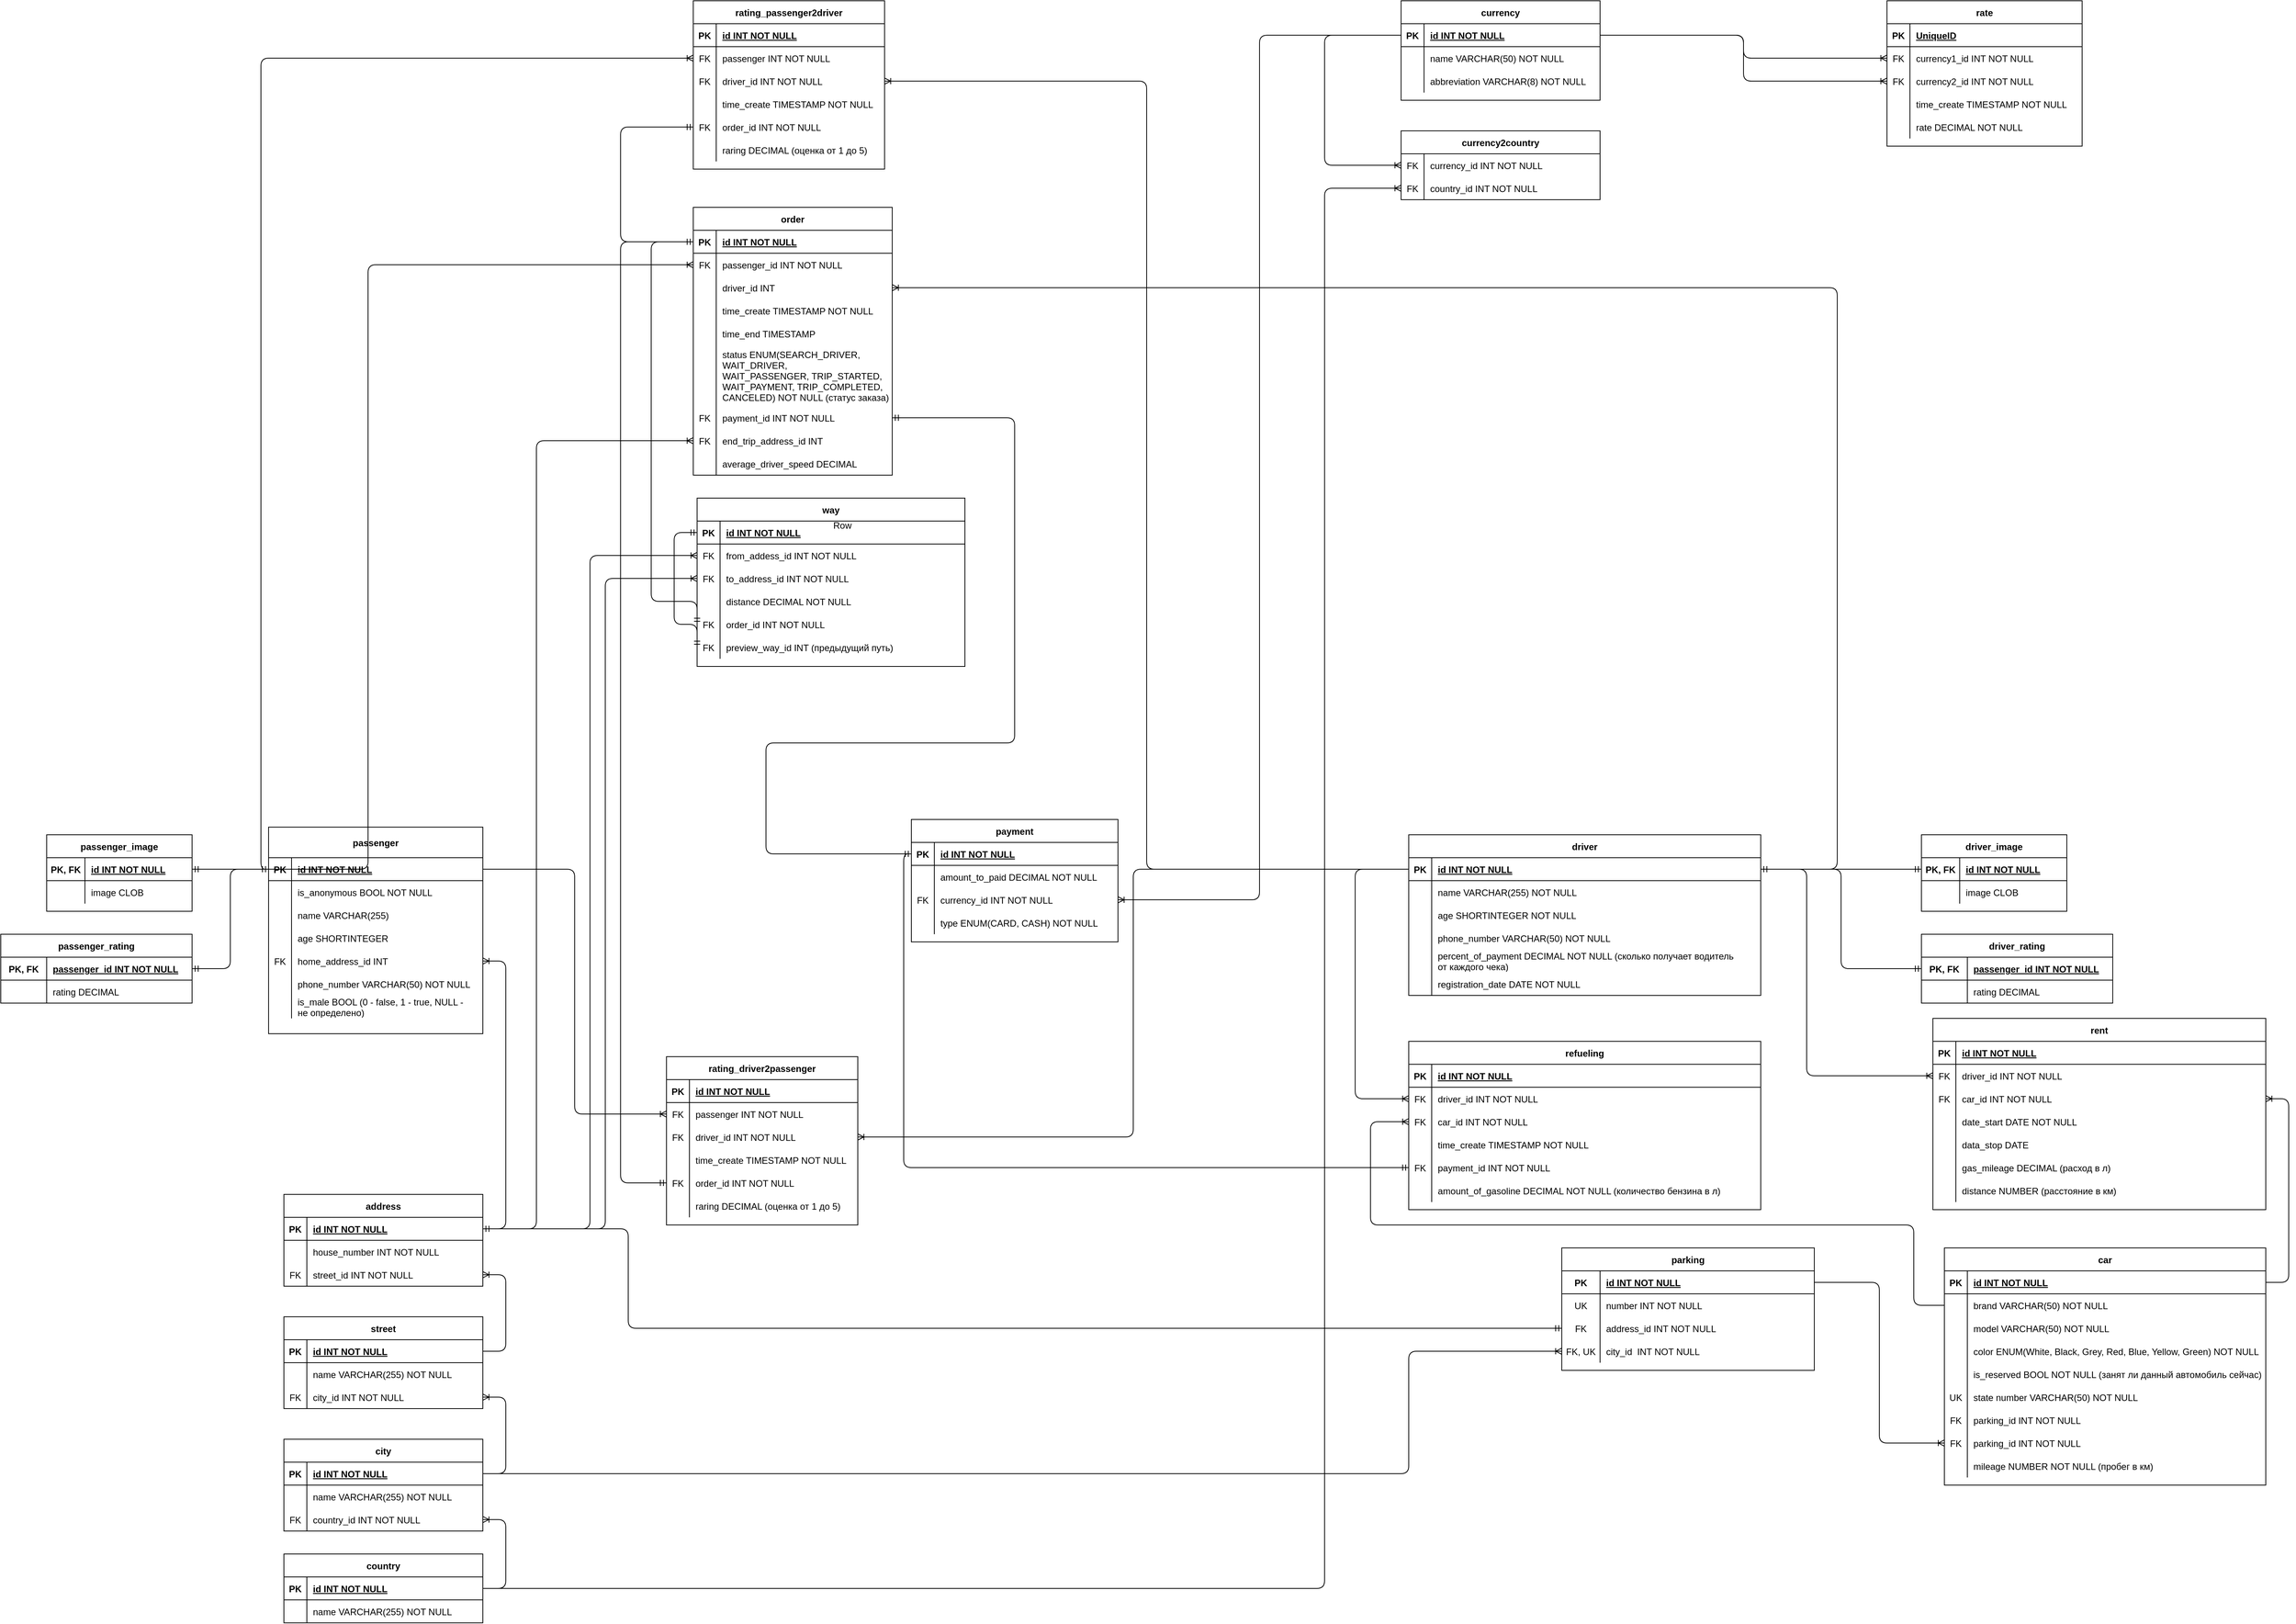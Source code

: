 <mxfile version="15.4.0" type="device"><diagram id="R2lEEEUBdFMjLlhIrx00" name="Page-1"><mxGraphModel dx="2660" dy="2443" grid="1" gridSize="10" guides="1" tooltips="1" connect="1" arrows="1" fold="1" page="1" pageScale="1" pageWidth="850" pageHeight="1100" math="0" shadow="0" extFonts="Permanent Marker^https://fonts.googleapis.com/css?family=Permanent+Marker"><root><mxCell id="0"/><mxCell id="1" parent="0"/><mxCell id="1oH-_9PxXLcQLjHo9UL6-5" value="passenger" style="shape=table;startSize=40;container=1;collapsible=1;childLayout=tableLayout;fixedRows=1;rowLines=0;fontStyle=1;align=center;resizeLast=1;" parent="1" vertex="1"><mxGeometry x="100" y="20" width="280" height="270" as="geometry"/></mxCell><mxCell id="1oH-_9PxXLcQLjHo9UL6-6" value="" style="shape=partialRectangle;collapsible=0;dropTarget=0;pointerEvents=0;fillColor=none;top=0;left=0;bottom=1;right=0;points=[[0,0.5],[1,0.5]];portConstraint=eastwest;" parent="1oH-_9PxXLcQLjHo9UL6-5" vertex="1"><mxGeometry y="40" width="280" height="30" as="geometry"/></mxCell><mxCell id="1oH-_9PxXLcQLjHo9UL6-7" value="PK" style="shape=partialRectangle;connectable=0;fillColor=none;top=0;left=0;bottom=0;right=0;fontStyle=1;overflow=hidden;" parent="1oH-_9PxXLcQLjHo9UL6-6" vertex="1"><mxGeometry width="30" height="30" as="geometry"><mxRectangle width="30" height="30" as="alternateBounds"/></mxGeometry></mxCell><mxCell id="1oH-_9PxXLcQLjHo9UL6-8" value="id INT NOT NULL" style="shape=partialRectangle;connectable=0;fillColor=none;top=0;left=0;bottom=0;right=0;align=left;spacingLeft=6;fontStyle=5;overflow=hidden;" parent="1oH-_9PxXLcQLjHo9UL6-6" vertex="1"><mxGeometry x="30" width="250" height="30" as="geometry"><mxRectangle width="250" height="30" as="alternateBounds"/></mxGeometry></mxCell><mxCell id="1oH-_9PxXLcQLjHo9UL6-9" value="" style="shape=partialRectangle;collapsible=0;dropTarget=0;pointerEvents=0;fillColor=none;top=0;left=0;bottom=0;right=0;points=[[0,0.5],[1,0.5]];portConstraint=eastwest;" parent="1oH-_9PxXLcQLjHo9UL6-5" vertex="1"><mxGeometry y="70" width="280" height="30" as="geometry"/></mxCell><mxCell id="1oH-_9PxXLcQLjHo9UL6-10" value="" style="shape=partialRectangle;connectable=0;fillColor=none;top=0;left=0;bottom=0;right=0;editable=1;overflow=hidden;" parent="1oH-_9PxXLcQLjHo9UL6-9" vertex="1"><mxGeometry width="30" height="30" as="geometry"><mxRectangle width="30" height="30" as="alternateBounds"/></mxGeometry></mxCell><mxCell id="1oH-_9PxXLcQLjHo9UL6-11" value="is_anonymous BOOL NOT NULL" style="shape=partialRectangle;connectable=0;fillColor=none;top=0;left=0;bottom=0;right=0;align=left;spacingLeft=6;overflow=hidden;" parent="1oH-_9PxXLcQLjHo9UL6-9" vertex="1"><mxGeometry x="30" width="250" height="30" as="geometry"><mxRectangle width="250" height="30" as="alternateBounds"/></mxGeometry></mxCell><mxCell id="1oH-_9PxXLcQLjHo9UL6-12" value="" style="shape=partialRectangle;collapsible=0;dropTarget=0;pointerEvents=0;fillColor=none;top=0;left=0;bottom=0;right=0;points=[[0,0.5],[1,0.5]];portConstraint=eastwest;" parent="1oH-_9PxXLcQLjHo9UL6-5" vertex="1"><mxGeometry y="100" width="280" height="30" as="geometry"/></mxCell><mxCell id="1oH-_9PxXLcQLjHo9UL6-13" value="" style="shape=partialRectangle;connectable=0;fillColor=none;top=0;left=0;bottom=0;right=0;editable=1;overflow=hidden;" parent="1oH-_9PxXLcQLjHo9UL6-12" vertex="1"><mxGeometry width="30" height="30" as="geometry"><mxRectangle width="30" height="30" as="alternateBounds"/></mxGeometry></mxCell><mxCell id="1oH-_9PxXLcQLjHo9UL6-14" value="name VARCHAR(255)" style="shape=partialRectangle;connectable=0;fillColor=none;top=0;left=0;bottom=0;right=0;align=left;spacingLeft=6;overflow=hidden;" parent="1oH-_9PxXLcQLjHo9UL6-12" vertex="1"><mxGeometry x="30" width="250" height="30" as="geometry"><mxRectangle width="250" height="30" as="alternateBounds"/></mxGeometry></mxCell><mxCell id="1oH-_9PxXLcQLjHo9UL6-15" value="" style="shape=partialRectangle;collapsible=0;dropTarget=0;pointerEvents=0;fillColor=none;top=0;left=0;bottom=0;right=0;points=[[0,0.5],[1,0.5]];portConstraint=eastwest;" parent="1oH-_9PxXLcQLjHo9UL6-5" vertex="1"><mxGeometry y="130" width="280" height="30" as="geometry"/></mxCell><mxCell id="1oH-_9PxXLcQLjHo9UL6-16" value="" style="shape=partialRectangle;connectable=0;fillColor=none;top=0;left=0;bottom=0;right=0;editable=1;overflow=hidden;" parent="1oH-_9PxXLcQLjHo9UL6-15" vertex="1"><mxGeometry width="30" height="30" as="geometry"><mxRectangle width="30" height="30" as="alternateBounds"/></mxGeometry></mxCell><mxCell id="1oH-_9PxXLcQLjHo9UL6-17" value="age SHORTINTEGER" style="shape=partialRectangle;connectable=0;fillColor=none;top=0;left=0;bottom=0;right=0;align=left;spacingLeft=6;overflow=hidden;" parent="1oH-_9PxXLcQLjHo9UL6-15" vertex="1"><mxGeometry x="30" width="250" height="30" as="geometry"><mxRectangle width="250" height="30" as="alternateBounds"/></mxGeometry></mxCell><mxCell id="1oH-_9PxXLcQLjHo9UL6-18" value="" style="shape=partialRectangle;collapsible=0;dropTarget=0;pointerEvents=0;fillColor=none;top=0;left=0;bottom=0;right=0;points=[[0,0.5],[1,0.5]];portConstraint=eastwest;" parent="1oH-_9PxXLcQLjHo9UL6-5" vertex="1"><mxGeometry y="160" width="280" height="30" as="geometry"/></mxCell><mxCell id="1oH-_9PxXLcQLjHo9UL6-19" value="FK" style="shape=partialRectangle;connectable=0;fillColor=none;top=0;left=0;bottom=0;right=0;editable=1;overflow=hidden;" parent="1oH-_9PxXLcQLjHo9UL6-18" vertex="1"><mxGeometry width="30" height="30" as="geometry"><mxRectangle width="30" height="30" as="alternateBounds"/></mxGeometry></mxCell><mxCell id="1oH-_9PxXLcQLjHo9UL6-20" value="home_address_id INT" style="shape=partialRectangle;connectable=0;fillColor=none;top=0;left=0;bottom=0;right=0;align=left;spacingLeft=6;overflow=hidden;" parent="1oH-_9PxXLcQLjHo9UL6-18" vertex="1"><mxGeometry x="30" width="250" height="30" as="geometry"><mxRectangle width="250" height="30" as="alternateBounds"/></mxGeometry></mxCell><mxCell id="1oH-_9PxXLcQLjHo9UL6-113" value="" style="shape=partialRectangle;collapsible=0;dropTarget=0;pointerEvents=0;fillColor=none;top=0;left=0;bottom=0;right=0;points=[[0,0.5],[1,0.5]];portConstraint=eastwest;" parent="1oH-_9PxXLcQLjHo9UL6-5" vertex="1"><mxGeometry y="190" width="280" height="30" as="geometry"/></mxCell><mxCell id="1oH-_9PxXLcQLjHo9UL6-114" value="" style="shape=partialRectangle;connectable=0;fillColor=none;top=0;left=0;bottom=0;right=0;editable=1;overflow=hidden;" parent="1oH-_9PxXLcQLjHo9UL6-113" vertex="1"><mxGeometry width="30" height="30" as="geometry"><mxRectangle width="30" height="30" as="alternateBounds"/></mxGeometry></mxCell><mxCell id="1oH-_9PxXLcQLjHo9UL6-115" value="phone_number VARCHAR(50) NOT NULL" style="shape=partialRectangle;connectable=0;fillColor=none;top=0;left=0;bottom=0;right=0;align=left;spacingLeft=6;overflow=hidden;" parent="1oH-_9PxXLcQLjHo9UL6-113" vertex="1"><mxGeometry x="30" width="250" height="30" as="geometry"><mxRectangle width="250" height="30" as="alternateBounds"/></mxGeometry></mxCell><mxCell id="1oH-_9PxXLcQLjHo9UL6-119" value="" style="shape=partialRectangle;collapsible=0;dropTarget=0;pointerEvents=0;fillColor=none;top=0;left=0;bottom=0;right=0;points=[[0,0.5],[1,0.5]];portConstraint=eastwest;" parent="1oH-_9PxXLcQLjHo9UL6-5" vertex="1"><mxGeometry y="220" width="280" height="30" as="geometry"/></mxCell><mxCell id="1oH-_9PxXLcQLjHo9UL6-120" value="" style="shape=partialRectangle;connectable=0;fillColor=none;top=0;left=0;bottom=0;right=0;editable=1;overflow=hidden;" parent="1oH-_9PxXLcQLjHo9UL6-119" vertex="1"><mxGeometry width="30" height="30" as="geometry"><mxRectangle width="30" height="30" as="alternateBounds"/></mxGeometry></mxCell><mxCell id="1oH-_9PxXLcQLjHo9UL6-121" value="is_male BOOL (0 - false, 1 - true, NULL - &#10;не определено)" style="shape=partialRectangle;connectable=0;fillColor=none;top=0;left=0;bottom=0;right=0;align=left;spacingLeft=6;overflow=hidden;" parent="1oH-_9PxXLcQLjHo9UL6-119" vertex="1"><mxGeometry x="30" width="250" height="30" as="geometry"><mxRectangle width="250" height="30" as="alternateBounds"/></mxGeometry></mxCell><mxCell id="1oH-_9PxXLcQLjHo9UL6-21" value="address" style="shape=table;startSize=30;container=1;collapsible=1;childLayout=tableLayout;fixedRows=1;rowLines=0;fontStyle=1;align=center;resizeLast=1;" parent="1" vertex="1"><mxGeometry x="120" y="500" width="260" height="120" as="geometry"/></mxCell><mxCell id="1oH-_9PxXLcQLjHo9UL6-22" value="" style="shape=partialRectangle;collapsible=0;dropTarget=0;pointerEvents=0;fillColor=none;top=0;left=0;bottom=1;right=0;points=[[0,0.5],[1,0.5]];portConstraint=eastwest;" parent="1oH-_9PxXLcQLjHo9UL6-21" vertex="1"><mxGeometry y="30" width="260" height="30" as="geometry"/></mxCell><mxCell id="1oH-_9PxXLcQLjHo9UL6-23" value="PK" style="shape=partialRectangle;connectable=0;fillColor=none;top=0;left=0;bottom=0;right=0;fontStyle=1;overflow=hidden;" parent="1oH-_9PxXLcQLjHo9UL6-22" vertex="1"><mxGeometry width="30" height="30" as="geometry"/></mxCell><mxCell id="1oH-_9PxXLcQLjHo9UL6-24" value="id INT NOT NULL" style="shape=partialRectangle;connectable=0;fillColor=none;top=0;left=0;bottom=0;right=0;align=left;spacingLeft=6;fontStyle=5;overflow=hidden;" parent="1oH-_9PxXLcQLjHo9UL6-22" vertex="1"><mxGeometry x="30" width="230" height="30" as="geometry"/></mxCell><mxCell id="1oH-_9PxXLcQLjHo9UL6-25" value="" style="shape=partialRectangle;collapsible=0;dropTarget=0;pointerEvents=0;fillColor=none;top=0;left=0;bottom=0;right=0;points=[[0,0.5],[1,0.5]];portConstraint=eastwest;" parent="1oH-_9PxXLcQLjHo9UL6-21" vertex="1"><mxGeometry y="60" width="260" height="30" as="geometry"/></mxCell><mxCell id="1oH-_9PxXLcQLjHo9UL6-26" value="" style="shape=partialRectangle;connectable=0;fillColor=none;top=0;left=0;bottom=0;right=0;editable=1;overflow=hidden;" parent="1oH-_9PxXLcQLjHo9UL6-25" vertex="1"><mxGeometry width="30" height="30" as="geometry"/></mxCell><mxCell id="1oH-_9PxXLcQLjHo9UL6-27" value="house_number INT NOT NULL" style="shape=partialRectangle;connectable=0;fillColor=none;top=0;left=0;bottom=0;right=0;align=left;spacingLeft=6;overflow=hidden;" parent="1oH-_9PxXLcQLjHo9UL6-25" vertex="1"><mxGeometry x="30" width="230" height="30" as="geometry"/></mxCell><mxCell id="1oH-_9PxXLcQLjHo9UL6-28" value="" style="shape=partialRectangle;collapsible=0;dropTarget=0;pointerEvents=0;fillColor=none;top=0;left=0;bottom=0;right=0;points=[[0,0.5],[1,0.5]];portConstraint=eastwest;" parent="1oH-_9PxXLcQLjHo9UL6-21" vertex="1"><mxGeometry y="90" width="260" height="30" as="geometry"/></mxCell><mxCell id="1oH-_9PxXLcQLjHo9UL6-29" value="FK" style="shape=partialRectangle;connectable=0;fillColor=none;top=0;left=0;bottom=0;right=0;editable=1;overflow=hidden;" parent="1oH-_9PxXLcQLjHo9UL6-28" vertex="1"><mxGeometry width="30" height="30" as="geometry"/></mxCell><mxCell id="1oH-_9PxXLcQLjHo9UL6-30" value="street_id INT NOT NULL" style="shape=partialRectangle;connectable=0;fillColor=none;top=0;left=0;bottom=0;right=0;align=left;spacingLeft=6;overflow=hidden;" parent="1oH-_9PxXLcQLjHo9UL6-28" vertex="1"><mxGeometry x="30" width="230" height="30" as="geometry"/></mxCell><mxCell id="1oH-_9PxXLcQLjHo9UL6-35" value="" style="edgeStyle=entityRelationEdgeStyle;fontSize=12;html=1;endArrow=ERoneToMany;exitX=1;exitY=0.5;exitDx=0;exitDy=0;entryX=1;entryY=0.5;entryDx=0;entryDy=0;" parent="1" source="1oH-_9PxXLcQLjHo9UL6-22" target="1oH-_9PxXLcQLjHo9UL6-18" edge="1"><mxGeometry width="100" height="100" relative="1" as="geometry"><mxPoint x="440" y="590" as="sourcePoint"/><mxPoint x="540" y="490" as="targetPoint"/></mxGeometry></mxCell><mxCell id="1oH-_9PxXLcQLjHo9UL6-40" value="street" style="shape=table;startSize=30;container=1;collapsible=1;childLayout=tableLayout;fixedRows=1;rowLines=0;fontStyle=1;align=center;resizeLast=1;" parent="1" vertex="1"><mxGeometry x="120" y="660" width="260" height="120" as="geometry"/></mxCell><mxCell id="1oH-_9PxXLcQLjHo9UL6-41" value="" style="shape=partialRectangle;collapsible=0;dropTarget=0;pointerEvents=0;fillColor=none;top=0;left=0;bottom=1;right=0;points=[[0,0.5],[1,0.5]];portConstraint=eastwest;" parent="1oH-_9PxXLcQLjHo9UL6-40" vertex="1"><mxGeometry y="30" width="260" height="30" as="geometry"/></mxCell><mxCell id="1oH-_9PxXLcQLjHo9UL6-42" value="PK" style="shape=partialRectangle;connectable=0;fillColor=none;top=0;left=0;bottom=0;right=0;fontStyle=1;overflow=hidden;" parent="1oH-_9PxXLcQLjHo9UL6-41" vertex="1"><mxGeometry width="30" height="30" as="geometry"/></mxCell><mxCell id="1oH-_9PxXLcQLjHo9UL6-43" value="id INT NOT NULL" style="shape=partialRectangle;connectable=0;fillColor=none;top=0;left=0;bottom=0;right=0;align=left;spacingLeft=6;fontStyle=5;overflow=hidden;" parent="1oH-_9PxXLcQLjHo9UL6-41" vertex="1"><mxGeometry x="30" width="230" height="30" as="geometry"/></mxCell><mxCell id="1oH-_9PxXLcQLjHo9UL6-44" value="" style="shape=partialRectangle;collapsible=0;dropTarget=0;pointerEvents=0;fillColor=none;top=0;left=0;bottom=0;right=0;points=[[0,0.5],[1,0.5]];portConstraint=eastwest;" parent="1oH-_9PxXLcQLjHo9UL6-40" vertex="1"><mxGeometry y="60" width="260" height="30" as="geometry"/></mxCell><mxCell id="1oH-_9PxXLcQLjHo9UL6-45" value="" style="shape=partialRectangle;connectable=0;fillColor=none;top=0;left=0;bottom=0;right=0;editable=1;overflow=hidden;" parent="1oH-_9PxXLcQLjHo9UL6-44" vertex="1"><mxGeometry width="30" height="30" as="geometry"/></mxCell><mxCell id="1oH-_9PxXLcQLjHo9UL6-46" value="name VARCHAR(255) NOT NULL" style="shape=partialRectangle;connectable=0;fillColor=none;top=0;left=0;bottom=0;right=0;align=left;spacingLeft=6;overflow=hidden;" parent="1oH-_9PxXLcQLjHo9UL6-44" vertex="1"><mxGeometry x="30" width="230" height="30" as="geometry"/></mxCell><mxCell id="1oH-_9PxXLcQLjHo9UL6-47" value="" style="shape=partialRectangle;collapsible=0;dropTarget=0;pointerEvents=0;fillColor=none;top=0;left=0;bottom=0;right=0;points=[[0,0.5],[1,0.5]];portConstraint=eastwest;" parent="1oH-_9PxXLcQLjHo9UL6-40" vertex="1"><mxGeometry y="90" width="260" height="30" as="geometry"/></mxCell><mxCell id="1oH-_9PxXLcQLjHo9UL6-48" value="FK" style="shape=partialRectangle;connectable=0;fillColor=none;top=0;left=0;bottom=0;right=0;editable=1;overflow=hidden;" parent="1oH-_9PxXLcQLjHo9UL6-47" vertex="1"><mxGeometry width="30" height="30" as="geometry"/></mxCell><mxCell id="1oH-_9PxXLcQLjHo9UL6-49" value="city_id INT NOT NULL" style="shape=partialRectangle;connectable=0;fillColor=none;top=0;left=0;bottom=0;right=0;align=left;spacingLeft=6;overflow=hidden;" parent="1oH-_9PxXLcQLjHo9UL6-47" vertex="1"><mxGeometry x="30" width="230" height="30" as="geometry"/></mxCell><mxCell id="1oH-_9PxXLcQLjHo9UL6-53" value="" style="edgeStyle=entityRelationEdgeStyle;fontSize=12;html=1;endArrow=ERoneToMany;exitX=1;exitY=0.5;exitDx=0;exitDy=0;entryX=1;entryY=0.5;entryDx=0;entryDy=0;" parent="1" source="1oH-_9PxXLcQLjHo9UL6-41" target="1oH-_9PxXLcQLjHo9UL6-28" edge="1"><mxGeometry width="100" height="100" relative="1" as="geometry"><mxPoint x="400" y="680" as="sourcePoint"/><mxPoint x="500" y="580" as="targetPoint"/></mxGeometry></mxCell><mxCell id="1oH-_9PxXLcQLjHo9UL6-55" value="city" style="shape=table;startSize=30;container=1;collapsible=1;childLayout=tableLayout;fixedRows=1;rowLines=0;fontStyle=1;align=center;resizeLast=1;" parent="1" vertex="1"><mxGeometry x="120" y="820" width="260" height="120" as="geometry"/></mxCell><mxCell id="1oH-_9PxXLcQLjHo9UL6-56" value="" style="shape=partialRectangle;collapsible=0;dropTarget=0;pointerEvents=0;fillColor=none;top=0;left=0;bottom=1;right=0;points=[[0,0.5],[1,0.5]];portConstraint=eastwest;" parent="1oH-_9PxXLcQLjHo9UL6-55" vertex="1"><mxGeometry y="30" width="260" height="30" as="geometry"/></mxCell><mxCell id="1oH-_9PxXLcQLjHo9UL6-57" value="PK" style="shape=partialRectangle;connectable=0;fillColor=none;top=0;left=0;bottom=0;right=0;fontStyle=1;overflow=hidden;" parent="1oH-_9PxXLcQLjHo9UL6-56" vertex="1"><mxGeometry width="30" height="30" as="geometry"/></mxCell><mxCell id="1oH-_9PxXLcQLjHo9UL6-58" value="id INT NOT NULL" style="shape=partialRectangle;connectable=0;fillColor=none;top=0;left=0;bottom=0;right=0;align=left;spacingLeft=6;fontStyle=5;overflow=hidden;" parent="1oH-_9PxXLcQLjHo9UL6-56" vertex="1"><mxGeometry x="30" width="230" height="30" as="geometry"/></mxCell><mxCell id="1oH-_9PxXLcQLjHo9UL6-59" value="" style="shape=partialRectangle;collapsible=0;dropTarget=0;pointerEvents=0;fillColor=none;top=0;left=0;bottom=0;right=0;points=[[0,0.5],[1,0.5]];portConstraint=eastwest;" parent="1oH-_9PxXLcQLjHo9UL6-55" vertex="1"><mxGeometry y="60" width="260" height="30" as="geometry"/></mxCell><mxCell id="1oH-_9PxXLcQLjHo9UL6-60" value="" style="shape=partialRectangle;connectable=0;fillColor=none;top=0;left=0;bottom=0;right=0;editable=1;overflow=hidden;" parent="1oH-_9PxXLcQLjHo9UL6-59" vertex="1"><mxGeometry width="30" height="30" as="geometry"/></mxCell><mxCell id="1oH-_9PxXLcQLjHo9UL6-61" value="name VARCHAR(255) NOT NULL" style="shape=partialRectangle;connectable=0;fillColor=none;top=0;left=0;bottom=0;right=0;align=left;spacingLeft=6;overflow=hidden;" parent="1oH-_9PxXLcQLjHo9UL6-59" vertex="1"><mxGeometry x="30" width="230" height="30" as="geometry"/></mxCell><mxCell id="1oH-_9PxXLcQLjHo9UL6-62" value="" style="shape=partialRectangle;collapsible=0;dropTarget=0;pointerEvents=0;fillColor=none;top=0;left=0;bottom=0;right=0;points=[[0,0.5],[1,0.5]];portConstraint=eastwest;" parent="1oH-_9PxXLcQLjHo9UL6-55" vertex="1"><mxGeometry y="90" width="260" height="30" as="geometry"/></mxCell><mxCell id="1oH-_9PxXLcQLjHo9UL6-63" value="FK" style="shape=partialRectangle;connectable=0;fillColor=none;top=0;left=0;bottom=0;right=0;editable=1;overflow=hidden;" parent="1oH-_9PxXLcQLjHo9UL6-62" vertex="1"><mxGeometry width="30" height="30" as="geometry"/></mxCell><mxCell id="1oH-_9PxXLcQLjHo9UL6-64" value="country_id INT NOT NULL" style="shape=partialRectangle;connectable=0;fillColor=none;top=0;left=0;bottom=0;right=0;align=left;spacingLeft=6;overflow=hidden;" parent="1oH-_9PxXLcQLjHo9UL6-62" vertex="1"><mxGeometry x="30" width="230" height="30" as="geometry"/></mxCell><mxCell id="1oH-_9PxXLcQLjHo9UL6-68" value="" style="edgeStyle=entityRelationEdgeStyle;fontSize=12;html=1;endArrow=ERoneToMany;entryX=1;entryY=0.5;entryDx=0;entryDy=0;exitX=1;exitY=0.5;exitDx=0;exitDy=0;" parent="1" source="1oH-_9PxXLcQLjHo9UL6-56" target="1oH-_9PxXLcQLjHo9UL6-47" edge="1"><mxGeometry width="100" height="100" relative="1" as="geometry"><mxPoint x="410" y="870" as="sourcePoint"/><mxPoint x="510" y="770" as="targetPoint"/></mxGeometry></mxCell><mxCell id="1oH-_9PxXLcQLjHo9UL6-69" value="country" style="shape=table;startSize=30;container=1;collapsible=1;childLayout=tableLayout;fixedRows=1;rowLines=0;fontStyle=1;align=center;resizeLast=1;" parent="1" vertex="1"><mxGeometry x="120" y="970" width="260" height="90" as="geometry"/></mxCell><mxCell id="1oH-_9PxXLcQLjHo9UL6-70" value="" style="shape=partialRectangle;collapsible=0;dropTarget=0;pointerEvents=0;fillColor=none;top=0;left=0;bottom=1;right=0;points=[[0,0.5],[1,0.5]];portConstraint=eastwest;" parent="1oH-_9PxXLcQLjHo9UL6-69" vertex="1"><mxGeometry y="30" width="260" height="30" as="geometry"/></mxCell><mxCell id="1oH-_9PxXLcQLjHo9UL6-71" value="PK" style="shape=partialRectangle;connectable=0;fillColor=none;top=0;left=0;bottom=0;right=0;fontStyle=1;overflow=hidden;" parent="1oH-_9PxXLcQLjHo9UL6-70" vertex="1"><mxGeometry width="30" height="30" as="geometry"/></mxCell><mxCell id="1oH-_9PxXLcQLjHo9UL6-72" value="id INT NOT NULL" style="shape=partialRectangle;connectable=0;fillColor=none;top=0;left=0;bottom=0;right=0;align=left;spacingLeft=6;fontStyle=5;overflow=hidden;" parent="1oH-_9PxXLcQLjHo9UL6-70" vertex="1"><mxGeometry x="30" width="230" height="30" as="geometry"/></mxCell><mxCell id="1oH-_9PxXLcQLjHo9UL6-73" value="" style="shape=partialRectangle;collapsible=0;dropTarget=0;pointerEvents=0;fillColor=none;top=0;left=0;bottom=0;right=0;points=[[0,0.5],[1,0.5]];portConstraint=eastwest;" parent="1oH-_9PxXLcQLjHo9UL6-69" vertex="1"><mxGeometry y="60" width="260" height="30" as="geometry"/></mxCell><mxCell id="1oH-_9PxXLcQLjHo9UL6-74" value="" style="shape=partialRectangle;connectable=0;fillColor=none;top=0;left=0;bottom=0;right=0;editable=1;overflow=hidden;" parent="1oH-_9PxXLcQLjHo9UL6-73" vertex="1"><mxGeometry width="30" height="30" as="geometry"/></mxCell><mxCell id="1oH-_9PxXLcQLjHo9UL6-75" value="name VARCHAR(255) NOT NULL" style="shape=partialRectangle;connectable=0;fillColor=none;top=0;left=0;bottom=0;right=0;align=left;spacingLeft=6;overflow=hidden;" parent="1oH-_9PxXLcQLjHo9UL6-73" vertex="1"><mxGeometry x="30" width="230" height="30" as="geometry"/></mxCell><mxCell id="1oH-_9PxXLcQLjHo9UL6-84" value="" style="edgeStyle=entityRelationEdgeStyle;fontSize=12;html=1;endArrow=ERoneToMany;exitX=1;exitY=0.5;exitDx=0;exitDy=0;entryX=1;entryY=0.5;entryDx=0;entryDy=0;" parent="1" source="1oH-_9PxXLcQLjHo9UL6-70" target="1oH-_9PxXLcQLjHo9UL6-62" edge="1"><mxGeometry width="100" height="100" relative="1" as="geometry"><mxPoint x="430" y="1070" as="sourcePoint"/><mxPoint x="530" y="970" as="targetPoint"/></mxGeometry></mxCell><mxCell id="1oH-_9PxXLcQLjHo9UL6-85" value="driver" style="shape=table;startSize=30;container=1;collapsible=1;childLayout=tableLayout;fixedRows=1;rowLines=0;fontStyle=1;align=center;resizeLast=1;" parent="1" vertex="1"><mxGeometry x="1590" y="30" width="460.0" height="210" as="geometry"/></mxCell><mxCell id="1oH-_9PxXLcQLjHo9UL6-86" value="" style="shape=partialRectangle;collapsible=0;dropTarget=0;pointerEvents=0;fillColor=none;top=0;left=0;bottom=1;right=0;points=[[0,0.5],[1,0.5]];portConstraint=eastwest;" parent="1oH-_9PxXLcQLjHo9UL6-85" vertex="1"><mxGeometry y="30" width="460.0" height="30" as="geometry"/></mxCell><mxCell id="1oH-_9PxXLcQLjHo9UL6-87" value="PK" style="shape=partialRectangle;connectable=0;fillColor=none;top=0;left=0;bottom=0;right=0;fontStyle=1;overflow=hidden;" parent="1oH-_9PxXLcQLjHo9UL6-86" vertex="1"><mxGeometry width="30" height="30" as="geometry"/></mxCell><mxCell id="1oH-_9PxXLcQLjHo9UL6-88" value="id INT NOT NULL" style="shape=partialRectangle;connectable=0;fillColor=none;top=0;left=0;bottom=0;right=0;align=left;spacingLeft=6;fontStyle=5;overflow=hidden;" parent="1oH-_9PxXLcQLjHo9UL6-86" vertex="1"><mxGeometry x="30" width="430.0" height="30" as="geometry"/></mxCell><mxCell id="1oH-_9PxXLcQLjHo9UL6-89" value="" style="shape=partialRectangle;collapsible=0;dropTarget=0;pointerEvents=0;fillColor=none;top=0;left=0;bottom=0;right=0;points=[[0,0.5],[1,0.5]];portConstraint=eastwest;" parent="1oH-_9PxXLcQLjHo9UL6-85" vertex="1"><mxGeometry y="60" width="460.0" height="30" as="geometry"/></mxCell><mxCell id="1oH-_9PxXLcQLjHo9UL6-90" value="" style="shape=partialRectangle;connectable=0;fillColor=none;top=0;left=0;bottom=0;right=0;editable=1;overflow=hidden;" parent="1oH-_9PxXLcQLjHo9UL6-89" vertex="1"><mxGeometry width="30" height="30" as="geometry"/></mxCell><mxCell id="1oH-_9PxXLcQLjHo9UL6-91" value="name VARCHAR(255) NOT NULL" style="shape=partialRectangle;connectable=0;fillColor=none;top=0;left=0;bottom=0;right=0;align=left;spacingLeft=6;overflow=hidden;" parent="1oH-_9PxXLcQLjHo9UL6-89" vertex="1"><mxGeometry x="30" width="430.0" height="30" as="geometry"/></mxCell><mxCell id="1oH-_9PxXLcQLjHo9UL6-92" value="" style="shape=partialRectangle;collapsible=0;dropTarget=0;pointerEvents=0;fillColor=none;top=0;left=0;bottom=0;right=0;points=[[0,0.5],[1,0.5]];portConstraint=eastwest;" parent="1oH-_9PxXLcQLjHo9UL6-85" vertex="1"><mxGeometry y="90" width="460.0" height="30" as="geometry"/></mxCell><mxCell id="1oH-_9PxXLcQLjHo9UL6-93" value="" style="shape=partialRectangle;connectable=0;fillColor=none;top=0;left=0;bottom=0;right=0;editable=1;overflow=hidden;" parent="1oH-_9PxXLcQLjHo9UL6-92" vertex="1"><mxGeometry width="30" height="30" as="geometry"/></mxCell><mxCell id="1oH-_9PxXLcQLjHo9UL6-94" value="age SHORTINTEGER NOT NULL" style="shape=partialRectangle;connectable=0;fillColor=none;top=0;left=0;bottom=0;right=0;align=left;spacingLeft=6;overflow=hidden;" parent="1oH-_9PxXLcQLjHo9UL6-92" vertex="1"><mxGeometry x="30" width="430.0" height="30" as="geometry"/></mxCell><mxCell id="1oH-_9PxXLcQLjHo9UL6-95" value="" style="shape=partialRectangle;collapsible=0;dropTarget=0;pointerEvents=0;fillColor=none;top=0;left=0;bottom=0;right=0;points=[[0,0.5],[1,0.5]];portConstraint=eastwest;" parent="1oH-_9PxXLcQLjHo9UL6-85" vertex="1"><mxGeometry y="120" width="460.0" height="30" as="geometry"/></mxCell><mxCell id="1oH-_9PxXLcQLjHo9UL6-96" value="" style="shape=partialRectangle;connectable=0;fillColor=none;top=0;left=0;bottom=0;right=0;editable=1;overflow=hidden;" parent="1oH-_9PxXLcQLjHo9UL6-95" vertex="1"><mxGeometry width="30" height="30" as="geometry"/></mxCell><mxCell id="1oH-_9PxXLcQLjHo9UL6-97" value="phone_number VARCHAR(50) NOT NULL" style="shape=partialRectangle;connectable=0;fillColor=none;top=0;left=0;bottom=0;right=0;align=left;spacingLeft=6;overflow=hidden;" parent="1oH-_9PxXLcQLjHo9UL6-95" vertex="1"><mxGeometry x="30" width="430.0" height="30" as="geometry"/></mxCell><mxCell id="TlHQc8iveEWoduccsFiI-286" value="" style="shape=partialRectangle;collapsible=0;dropTarget=0;pointerEvents=0;fillColor=none;top=0;left=0;bottom=0;right=0;points=[[0,0.5],[1,0.5]];portConstraint=eastwest;" parent="1oH-_9PxXLcQLjHo9UL6-85" vertex="1"><mxGeometry y="150" width="460.0" height="30" as="geometry"/></mxCell><mxCell id="TlHQc8iveEWoduccsFiI-287" value="" style="shape=partialRectangle;connectable=0;fillColor=none;top=0;left=0;bottom=0;right=0;editable=1;overflow=hidden;" parent="TlHQc8iveEWoduccsFiI-286" vertex="1"><mxGeometry width="30" height="30" as="geometry"/></mxCell><mxCell id="TlHQc8iveEWoduccsFiI-288" value="percent_of_payment DECIMAL NOT NULL (сколько получает водитель &#10;от каждого чека)" style="shape=partialRectangle;connectable=0;fillColor=none;top=0;left=0;bottom=0;right=0;align=left;spacingLeft=6;overflow=hidden;" parent="TlHQc8iveEWoduccsFiI-286" vertex="1"><mxGeometry x="30" width="430.0" height="30" as="geometry"/></mxCell><mxCell id="1oH-_9PxXLcQLjHo9UL6-116" value="" style="shape=partialRectangle;collapsible=0;dropTarget=0;pointerEvents=0;fillColor=none;top=0;left=0;bottom=0;right=0;points=[[0,0.5],[1,0.5]];portConstraint=eastwest;" parent="1oH-_9PxXLcQLjHo9UL6-85" vertex="1"><mxGeometry y="180" width="460.0" height="30" as="geometry"/></mxCell><mxCell id="1oH-_9PxXLcQLjHo9UL6-117" value="" style="shape=partialRectangle;connectable=0;fillColor=none;top=0;left=0;bottom=0;right=0;editable=1;overflow=hidden;" parent="1oH-_9PxXLcQLjHo9UL6-116" vertex="1"><mxGeometry width="30" height="30" as="geometry"/></mxCell><mxCell id="1oH-_9PxXLcQLjHo9UL6-118" value="registration_date DATE NOT NULL" style="shape=partialRectangle;connectable=0;fillColor=none;top=0;left=0;bottom=0;right=0;align=left;spacingLeft=6;overflow=hidden;" parent="1oH-_9PxXLcQLjHo9UL6-116" vertex="1"><mxGeometry x="30" width="430.0" height="30" as="geometry"/></mxCell><mxCell id="1oH-_9PxXLcQLjHo9UL6-98" value="passenger_rating" style="shape=table;startSize=30;container=1;collapsible=1;childLayout=tableLayout;fixedRows=1;rowLines=0;fontStyle=1;align=center;resizeLast=1;" parent="1" vertex="1"><mxGeometry x="-250" y="160" width="250" height="90" as="geometry"/></mxCell><mxCell id="1oH-_9PxXLcQLjHo9UL6-99" value="" style="shape=partialRectangle;collapsible=0;dropTarget=0;pointerEvents=0;fillColor=none;top=0;left=0;bottom=1;right=0;points=[[0,0.5],[1,0.5]];portConstraint=eastwest;" parent="1oH-_9PxXLcQLjHo9UL6-98" vertex="1"><mxGeometry y="30" width="250" height="30" as="geometry"/></mxCell><mxCell id="1oH-_9PxXLcQLjHo9UL6-100" value="PK, FK" style="shape=partialRectangle;connectable=0;fillColor=none;top=0;left=0;bottom=0;right=0;fontStyle=1;overflow=hidden;" parent="1oH-_9PxXLcQLjHo9UL6-99" vertex="1"><mxGeometry width="60" height="30" as="geometry"/></mxCell><mxCell id="1oH-_9PxXLcQLjHo9UL6-101" value="passenger_id INT NOT NULL" style="shape=partialRectangle;connectable=0;fillColor=none;top=0;left=0;bottom=0;right=0;align=left;spacingLeft=6;fontStyle=5;overflow=hidden;" parent="1oH-_9PxXLcQLjHo9UL6-99" vertex="1"><mxGeometry x="60" width="190" height="30" as="geometry"/></mxCell><mxCell id="1oH-_9PxXLcQLjHo9UL6-102" value="" style="shape=partialRectangle;collapsible=0;dropTarget=0;pointerEvents=0;fillColor=none;top=0;left=0;bottom=0;right=0;points=[[0,0.5],[1,0.5]];portConstraint=eastwest;" parent="1oH-_9PxXLcQLjHo9UL6-98" vertex="1"><mxGeometry y="60" width="250" height="30" as="geometry"/></mxCell><mxCell id="1oH-_9PxXLcQLjHo9UL6-103" value="" style="shape=partialRectangle;connectable=0;fillColor=none;top=0;left=0;bottom=0;right=0;editable=1;overflow=hidden;" parent="1oH-_9PxXLcQLjHo9UL6-102" vertex="1"><mxGeometry width="60" height="30" as="geometry"/></mxCell><mxCell id="1oH-_9PxXLcQLjHo9UL6-104" value="rating DECIMAL" style="shape=partialRectangle;connectable=0;fillColor=none;top=0;left=0;bottom=0;right=0;align=left;spacingLeft=6;overflow=hidden;" parent="1oH-_9PxXLcQLjHo9UL6-102" vertex="1"><mxGeometry x="60" width="190" height="30" as="geometry"/></mxCell><mxCell id="1oH-_9PxXLcQLjHo9UL6-111" value="" style="edgeStyle=orthogonalEdgeStyle;fontSize=12;html=1;endArrow=ERmandOne;startArrow=ERmandOne;exitX=1;exitY=0.5;exitDx=0;exitDy=0;" parent="1" source="1oH-_9PxXLcQLjHo9UL6-99" target="1oH-_9PxXLcQLjHo9UL6-6" edge="1"><mxGeometry width="100" height="100" relative="1" as="geometry"><mxPoint x="440" y="260" as="sourcePoint"/><mxPoint x="540" y="160" as="targetPoint"/></mxGeometry></mxCell><mxCell id="1oH-_9PxXLcQLjHo9UL6-122" value="driver_image" style="shape=table;startSize=30;container=1;collapsible=1;childLayout=tableLayout;fixedRows=1;rowLines=0;fontStyle=1;align=center;resizeLast=1;" parent="1" vertex="1"><mxGeometry x="2260" y="30" width="190" height="100" as="geometry"/></mxCell><mxCell id="1oH-_9PxXLcQLjHo9UL6-123" value="" style="shape=partialRectangle;collapsible=0;dropTarget=0;pointerEvents=0;fillColor=none;top=0;left=0;bottom=1;right=0;points=[[0,0.5],[1,0.5]];portConstraint=eastwest;" parent="1oH-_9PxXLcQLjHo9UL6-122" vertex="1"><mxGeometry y="30" width="190" height="30" as="geometry"/></mxCell><mxCell id="1oH-_9PxXLcQLjHo9UL6-124" value="PK, FK" style="shape=partialRectangle;connectable=0;fillColor=none;top=0;left=0;bottom=0;right=0;fontStyle=1;overflow=hidden;" parent="1oH-_9PxXLcQLjHo9UL6-123" vertex="1"><mxGeometry width="50" height="30" as="geometry"/></mxCell><mxCell id="1oH-_9PxXLcQLjHo9UL6-125" value="id INT NOT NULL" style="shape=partialRectangle;connectable=0;fillColor=none;top=0;left=0;bottom=0;right=0;align=left;spacingLeft=6;fontStyle=5;overflow=hidden;" parent="1oH-_9PxXLcQLjHo9UL6-123" vertex="1"><mxGeometry x="50" width="140" height="30" as="geometry"/></mxCell><mxCell id="1oH-_9PxXLcQLjHo9UL6-126" value="" style="shape=partialRectangle;collapsible=0;dropTarget=0;pointerEvents=0;fillColor=none;top=0;left=0;bottom=0;right=0;points=[[0,0.5],[1,0.5]];portConstraint=eastwest;" parent="1oH-_9PxXLcQLjHo9UL6-122" vertex="1"><mxGeometry y="60" width="190" height="30" as="geometry"/></mxCell><mxCell id="1oH-_9PxXLcQLjHo9UL6-127" value="" style="shape=partialRectangle;connectable=0;fillColor=none;top=0;left=0;bottom=0;right=0;editable=1;overflow=hidden;" parent="1oH-_9PxXLcQLjHo9UL6-126" vertex="1"><mxGeometry width="50" height="30" as="geometry"/></mxCell><mxCell id="1oH-_9PxXLcQLjHo9UL6-128" value="image CLOB" style="shape=partialRectangle;connectable=0;fillColor=none;top=0;left=0;bottom=0;right=0;align=left;spacingLeft=6;overflow=hidden;" parent="1oH-_9PxXLcQLjHo9UL6-126" vertex="1"><mxGeometry x="50" width="140" height="30" as="geometry"/></mxCell><mxCell id="1oH-_9PxXLcQLjHo9UL6-136" value="" style="edgeStyle=entityRelationEdgeStyle;fontSize=12;html=1;endArrow=ERmandOne;startArrow=ERmandOne;entryX=0;entryY=0.5;entryDx=0;entryDy=0;exitX=1;exitY=0.5;exitDx=0;exitDy=0;" parent="1" source="1oH-_9PxXLcQLjHo9UL6-86" target="1oH-_9PxXLcQLjHo9UL6-123" edge="1"><mxGeometry width="100" height="100" relative="1" as="geometry"><mxPoint x="2070" y="190" as="sourcePoint"/><mxPoint x="2170" y="90" as="targetPoint"/></mxGeometry></mxCell><mxCell id="1oH-_9PxXLcQLjHo9UL6-137" value="passenger_image" style="shape=table;startSize=30;container=1;collapsible=1;childLayout=tableLayout;fixedRows=1;rowLines=0;fontStyle=1;align=center;resizeLast=1;" parent="1" vertex="1"><mxGeometry x="-190" y="30" width="190" height="100" as="geometry"/></mxCell><mxCell id="1oH-_9PxXLcQLjHo9UL6-138" value="" style="shape=partialRectangle;collapsible=0;dropTarget=0;pointerEvents=0;fillColor=none;top=0;left=0;bottom=1;right=0;points=[[0,0.5],[1,0.5]];portConstraint=eastwest;" parent="1oH-_9PxXLcQLjHo9UL6-137" vertex="1"><mxGeometry y="30" width="190" height="30" as="geometry"/></mxCell><mxCell id="1oH-_9PxXLcQLjHo9UL6-139" value="PK, FK" style="shape=partialRectangle;connectable=0;fillColor=none;top=0;left=0;bottom=0;right=0;fontStyle=1;overflow=hidden;" parent="1oH-_9PxXLcQLjHo9UL6-138" vertex="1"><mxGeometry width="50" height="30" as="geometry"/></mxCell><mxCell id="1oH-_9PxXLcQLjHo9UL6-140" value="id INT NOT NULL" style="shape=partialRectangle;connectable=0;fillColor=none;top=0;left=0;bottom=0;right=0;align=left;spacingLeft=6;fontStyle=5;overflow=hidden;" parent="1oH-_9PxXLcQLjHo9UL6-138" vertex="1"><mxGeometry x="50" width="140" height="30" as="geometry"/></mxCell><mxCell id="1oH-_9PxXLcQLjHo9UL6-141" value="" style="shape=partialRectangle;collapsible=0;dropTarget=0;pointerEvents=0;fillColor=none;top=0;left=0;bottom=0;right=0;points=[[0,0.5],[1,0.5]];portConstraint=eastwest;" parent="1oH-_9PxXLcQLjHo9UL6-137" vertex="1"><mxGeometry y="60" width="190" height="30" as="geometry"/></mxCell><mxCell id="1oH-_9PxXLcQLjHo9UL6-142" value="" style="shape=partialRectangle;connectable=0;fillColor=none;top=0;left=0;bottom=0;right=0;editable=1;overflow=hidden;" parent="1oH-_9PxXLcQLjHo9UL6-141" vertex="1"><mxGeometry width="50" height="30" as="geometry"/></mxCell><mxCell id="1oH-_9PxXLcQLjHo9UL6-143" value="image CLOB" style="shape=partialRectangle;connectable=0;fillColor=none;top=0;left=0;bottom=0;right=0;align=left;spacingLeft=6;overflow=hidden;" parent="1oH-_9PxXLcQLjHo9UL6-141" vertex="1"><mxGeometry x="50" width="140" height="30" as="geometry"/></mxCell><mxCell id="1oH-_9PxXLcQLjHo9UL6-144" value="" style="edgeStyle=entityRelationEdgeStyle;fontSize=12;html=1;endArrow=ERmandOne;startArrow=ERmandOne;exitX=1;exitY=0.5;exitDx=0;exitDy=0;entryX=0;entryY=0.5;entryDx=0;entryDy=0;" parent="1" source="1oH-_9PxXLcQLjHo9UL6-138" target="1oH-_9PxXLcQLjHo9UL6-6" edge="1"><mxGeometry width="100" height="100" relative="1" as="geometry"><mxPoint x="600" y="140" as="sourcePoint"/><mxPoint x="700" y="40" as="targetPoint"/></mxGeometry></mxCell><mxCell id="1oH-_9PxXLcQLjHo9UL6-145" value="driver_rating" style="shape=table;startSize=30;container=1;collapsible=1;childLayout=tableLayout;fixedRows=1;rowLines=0;fontStyle=1;align=center;resizeLast=1;" parent="1" vertex="1"><mxGeometry x="2260" y="160" width="250" height="90" as="geometry"/></mxCell><mxCell id="1oH-_9PxXLcQLjHo9UL6-146" value="" style="shape=partialRectangle;collapsible=0;dropTarget=0;pointerEvents=0;fillColor=none;top=0;left=0;bottom=1;right=0;points=[[0,0.5],[1,0.5]];portConstraint=eastwest;" parent="1oH-_9PxXLcQLjHo9UL6-145" vertex="1"><mxGeometry y="30" width="250" height="30" as="geometry"/></mxCell><mxCell id="1oH-_9PxXLcQLjHo9UL6-147" value="PK, FK" style="shape=partialRectangle;connectable=0;fillColor=none;top=0;left=0;bottom=0;right=0;fontStyle=1;overflow=hidden;" parent="1oH-_9PxXLcQLjHo9UL6-146" vertex="1"><mxGeometry width="60" height="30" as="geometry"/></mxCell><mxCell id="1oH-_9PxXLcQLjHo9UL6-148" value="passenger_id INT NOT NULL" style="shape=partialRectangle;connectable=0;fillColor=none;top=0;left=0;bottom=0;right=0;align=left;spacingLeft=6;fontStyle=5;overflow=hidden;" parent="1oH-_9PxXLcQLjHo9UL6-146" vertex="1"><mxGeometry x="60" width="190" height="30" as="geometry"/></mxCell><mxCell id="1oH-_9PxXLcQLjHo9UL6-149" value="" style="shape=partialRectangle;collapsible=0;dropTarget=0;pointerEvents=0;fillColor=none;top=0;left=0;bottom=0;right=0;points=[[0,0.5],[1,0.5]];portConstraint=eastwest;" parent="1oH-_9PxXLcQLjHo9UL6-145" vertex="1"><mxGeometry y="60" width="250" height="30" as="geometry"/></mxCell><mxCell id="1oH-_9PxXLcQLjHo9UL6-150" value="" style="shape=partialRectangle;connectable=0;fillColor=none;top=0;left=0;bottom=0;right=0;editable=1;overflow=hidden;" parent="1oH-_9PxXLcQLjHo9UL6-149" vertex="1"><mxGeometry width="60" height="30" as="geometry"/></mxCell><mxCell id="1oH-_9PxXLcQLjHo9UL6-151" value="rating DECIMAL" style="shape=partialRectangle;connectable=0;fillColor=none;top=0;left=0;bottom=0;right=0;align=left;spacingLeft=6;overflow=hidden;" parent="1oH-_9PxXLcQLjHo9UL6-149" vertex="1"><mxGeometry x="60" width="190" height="30" as="geometry"/></mxCell><mxCell id="1oH-_9PxXLcQLjHo9UL6-152" value="" style="fontSize=12;html=1;endArrow=ERmandOne;startArrow=ERmandOne;entryX=0;entryY=0.5;entryDx=0;entryDy=0;exitX=1;exitY=0.5;exitDx=0;exitDy=0;edgeStyle=orthogonalEdgeStyle;" parent="1" source="1oH-_9PxXLcQLjHo9UL6-86" target="1oH-_9PxXLcQLjHo9UL6-146" edge="1"><mxGeometry width="100" height="100" relative="1" as="geometry"><mxPoint x="2120" y="85" as="sourcePoint"/><mxPoint x="2270" y="85" as="targetPoint"/></mxGeometry></mxCell><mxCell id="1oH-_9PxXLcQLjHo9UL6-153" value="parking" style="shape=table;startSize=30;container=1;collapsible=1;childLayout=tableLayout;fixedRows=1;rowLines=0;fontStyle=1;align=center;resizeLast=1;" parent="1" vertex="1"><mxGeometry x="1790" y="570" width="330" height="160" as="geometry"/></mxCell><mxCell id="1oH-_9PxXLcQLjHo9UL6-154" value="" style="shape=partialRectangle;collapsible=0;dropTarget=0;pointerEvents=0;fillColor=none;top=0;left=0;bottom=1;right=0;points=[[0,0.5],[1,0.5]];portConstraint=eastwest;" parent="1oH-_9PxXLcQLjHo9UL6-153" vertex="1"><mxGeometry y="30" width="330" height="30" as="geometry"/></mxCell><mxCell id="1oH-_9PxXLcQLjHo9UL6-155" value="PK" style="shape=partialRectangle;connectable=0;fillColor=none;top=0;left=0;bottom=0;right=0;fontStyle=1;overflow=hidden;" parent="1oH-_9PxXLcQLjHo9UL6-154" vertex="1"><mxGeometry width="50" height="30" as="geometry"/></mxCell><mxCell id="1oH-_9PxXLcQLjHo9UL6-156" value="id INT NOT NULL" style="shape=partialRectangle;connectable=0;fillColor=none;top=0;left=0;bottom=0;right=0;align=left;spacingLeft=6;fontStyle=5;overflow=hidden;" parent="1oH-_9PxXLcQLjHo9UL6-154" vertex="1"><mxGeometry x="50" width="280" height="30" as="geometry"/></mxCell><mxCell id="1oH-_9PxXLcQLjHo9UL6-157" value="" style="shape=partialRectangle;collapsible=0;dropTarget=0;pointerEvents=0;fillColor=none;top=0;left=0;bottom=0;right=0;points=[[0,0.5],[1,0.5]];portConstraint=eastwest;" parent="1oH-_9PxXLcQLjHo9UL6-153" vertex="1"><mxGeometry y="60" width="330" height="30" as="geometry"/></mxCell><mxCell id="1oH-_9PxXLcQLjHo9UL6-158" value="UK" style="shape=partialRectangle;connectable=0;fillColor=none;top=0;left=0;bottom=0;right=0;editable=1;overflow=hidden;" parent="1oH-_9PxXLcQLjHo9UL6-157" vertex="1"><mxGeometry width="50" height="30" as="geometry"/></mxCell><mxCell id="1oH-_9PxXLcQLjHo9UL6-159" value="number INT NOT NULL" style="shape=partialRectangle;connectable=0;fillColor=none;top=0;left=0;bottom=0;right=0;align=left;spacingLeft=6;overflow=hidden;" parent="1oH-_9PxXLcQLjHo9UL6-157" vertex="1"><mxGeometry x="50" width="280" height="30" as="geometry"/></mxCell><mxCell id="1oH-_9PxXLcQLjHo9UL6-163" value="" style="shape=partialRectangle;collapsible=0;dropTarget=0;pointerEvents=0;fillColor=none;top=0;left=0;bottom=0;right=0;points=[[0,0.5],[1,0.5]];portConstraint=eastwest;" parent="1oH-_9PxXLcQLjHo9UL6-153" vertex="1"><mxGeometry y="90" width="330" height="30" as="geometry"/></mxCell><mxCell id="1oH-_9PxXLcQLjHo9UL6-164" value="FK" style="shape=partialRectangle;connectable=0;fillColor=none;top=0;left=0;bottom=0;right=0;editable=1;overflow=hidden;" parent="1oH-_9PxXLcQLjHo9UL6-163" vertex="1"><mxGeometry width="50" height="30" as="geometry"/></mxCell><mxCell id="1oH-_9PxXLcQLjHo9UL6-165" value="address_id INT NOT NULL" style="shape=partialRectangle;connectable=0;fillColor=none;top=0;left=0;bottom=0;right=0;align=left;spacingLeft=6;overflow=hidden;" parent="1oH-_9PxXLcQLjHo9UL6-163" vertex="1"><mxGeometry x="50" width="280" height="30" as="geometry"/></mxCell><mxCell id="1oH-_9PxXLcQLjHo9UL6-160" value="" style="shape=partialRectangle;collapsible=0;dropTarget=0;pointerEvents=0;fillColor=none;top=0;left=0;bottom=0;right=0;points=[[0,0.5],[1,0.5]];portConstraint=eastwest;" parent="1oH-_9PxXLcQLjHo9UL6-153" vertex="1"><mxGeometry y="120" width="330" height="30" as="geometry"/></mxCell><mxCell id="1oH-_9PxXLcQLjHo9UL6-161" value="FK, UK" style="shape=partialRectangle;connectable=0;fillColor=none;top=0;left=0;bottom=0;right=0;editable=1;overflow=hidden;" parent="1oH-_9PxXLcQLjHo9UL6-160" vertex="1"><mxGeometry width="50" height="30" as="geometry"/></mxCell><mxCell id="1oH-_9PxXLcQLjHo9UL6-162" value="city_id  INT NOT NULL" style="shape=partialRectangle;connectable=0;fillColor=none;top=0;left=0;bottom=0;right=0;align=left;spacingLeft=6;overflow=hidden;" parent="1oH-_9PxXLcQLjHo9UL6-160" vertex="1"><mxGeometry x="50" width="280" height="30" as="geometry"/></mxCell><mxCell id="dlVhNzrJFg5BRL5mB-Kx-2" value="" style="edgeStyle=orthogonalEdgeStyle;fontSize=12;html=1;endArrow=ERmandOne;startArrow=ERmandOne;entryX=0;entryY=0.5;entryDx=0;entryDy=0;exitX=1;exitY=0.5;exitDx=0;exitDy=0;" parent="1" source="1oH-_9PxXLcQLjHo9UL6-22" target="1oH-_9PxXLcQLjHo9UL6-163" edge="1"><mxGeometry width="100" height="100" relative="1" as="geometry"><mxPoint x="740" y="830" as="sourcePoint"/><mxPoint x="840" y="730" as="targetPoint"/><Array as="points"><mxPoint x="570" y="545"/><mxPoint x="570" y="675"/></Array></mxGeometry></mxCell><mxCell id="dlVhNzrJFg5BRL5mB-Kx-3" value="" style="edgeStyle=orthogonalEdgeStyle;fontSize=12;html=1;endArrow=ERoneToMany;entryX=0;entryY=0.5;entryDx=0;entryDy=0;exitX=1;exitY=0.5;exitDx=0;exitDy=0;" parent="1" source="1oH-_9PxXLcQLjHo9UL6-56" target="1oH-_9PxXLcQLjHo9UL6-160" edge="1"><mxGeometry width="100" height="100" relative="1" as="geometry"><mxPoint x="500" y="1070" as="sourcePoint"/><mxPoint x="960" y="790" as="targetPoint"/><Array as="points"><mxPoint x="1590" y="865"/><mxPoint x="1590" y="705"/></Array></mxGeometry></mxCell><mxCell id="TlHQc8iveEWoduccsFiI-6" value="car" style="shape=table;startSize=30;container=1;collapsible=1;childLayout=tableLayout;fixedRows=1;rowLines=0;fontStyle=1;align=center;resizeLast=1;" parent="1" vertex="1"><mxGeometry x="2290" y="570" width="420" height="310" as="geometry"/></mxCell><mxCell id="TlHQc8iveEWoduccsFiI-7" value="" style="shape=partialRectangle;collapsible=0;dropTarget=0;pointerEvents=0;fillColor=none;top=0;left=0;bottom=1;right=0;points=[[0,0.5],[1,0.5]];portConstraint=eastwest;" parent="TlHQc8iveEWoduccsFiI-6" vertex="1"><mxGeometry y="30" width="420" height="30" as="geometry"/></mxCell><mxCell id="TlHQc8iveEWoduccsFiI-8" value="PK" style="shape=partialRectangle;connectable=0;fillColor=none;top=0;left=0;bottom=0;right=0;fontStyle=1;overflow=hidden;" parent="TlHQc8iveEWoduccsFiI-7" vertex="1"><mxGeometry width="30" height="30" as="geometry"/></mxCell><mxCell id="TlHQc8iveEWoduccsFiI-9" value="id INT NOT NULL" style="shape=partialRectangle;connectable=0;fillColor=none;top=0;left=0;bottom=0;right=0;align=left;spacingLeft=6;fontStyle=5;overflow=hidden;" parent="TlHQc8iveEWoduccsFiI-7" vertex="1"><mxGeometry x="30" width="390" height="30" as="geometry"/></mxCell><mxCell id="TlHQc8iveEWoduccsFiI-10" value="" style="shape=partialRectangle;collapsible=0;dropTarget=0;pointerEvents=0;fillColor=none;top=0;left=0;bottom=0;right=0;points=[[0,0.5],[1,0.5]];portConstraint=eastwest;" parent="TlHQc8iveEWoduccsFiI-6" vertex="1"><mxGeometry y="60" width="420" height="30" as="geometry"/></mxCell><mxCell id="TlHQc8iveEWoduccsFiI-11" value="" style="shape=partialRectangle;connectable=0;fillColor=none;top=0;left=0;bottom=0;right=0;editable=1;overflow=hidden;" parent="TlHQc8iveEWoduccsFiI-10" vertex="1"><mxGeometry width="30" height="30" as="geometry"/></mxCell><mxCell id="TlHQc8iveEWoduccsFiI-12" value="brand VARCHAR(50) NOT NULL" style="shape=partialRectangle;connectable=0;fillColor=none;top=0;left=0;bottom=0;right=0;align=left;spacingLeft=6;overflow=hidden;" parent="TlHQc8iveEWoduccsFiI-10" vertex="1"><mxGeometry x="30" width="390" height="30" as="geometry"/></mxCell><mxCell id="TlHQc8iveEWoduccsFiI-13" value="" style="shape=partialRectangle;collapsible=0;dropTarget=0;pointerEvents=0;fillColor=none;top=0;left=0;bottom=0;right=0;points=[[0,0.5],[1,0.5]];portConstraint=eastwest;" parent="TlHQc8iveEWoduccsFiI-6" vertex="1"><mxGeometry y="90" width="420" height="30" as="geometry"/></mxCell><mxCell id="TlHQc8iveEWoduccsFiI-14" value="" style="shape=partialRectangle;connectable=0;fillColor=none;top=0;left=0;bottom=0;right=0;editable=1;overflow=hidden;" parent="TlHQc8iveEWoduccsFiI-13" vertex="1"><mxGeometry width="30" height="30" as="geometry"/></mxCell><mxCell id="TlHQc8iveEWoduccsFiI-15" value="model VARCHAR(50) NOT NULL" style="shape=partialRectangle;connectable=0;fillColor=none;top=0;left=0;bottom=0;right=0;align=left;spacingLeft=6;overflow=hidden;" parent="TlHQc8iveEWoduccsFiI-13" vertex="1"><mxGeometry x="30" width="390" height="30" as="geometry"/></mxCell><mxCell id="TlHQc8iveEWoduccsFiI-16" value="" style="shape=partialRectangle;collapsible=0;dropTarget=0;pointerEvents=0;fillColor=none;top=0;left=0;bottom=0;right=0;points=[[0,0.5],[1,0.5]];portConstraint=eastwest;" parent="TlHQc8iveEWoduccsFiI-6" vertex="1"><mxGeometry y="120" width="420" height="30" as="geometry"/></mxCell><mxCell id="TlHQc8iveEWoduccsFiI-17" value="" style="shape=partialRectangle;connectable=0;fillColor=none;top=0;left=0;bottom=0;right=0;editable=1;overflow=hidden;" parent="TlHQc8iveEWoduccsFiI-16" vertex="1"><mxGeometry width="30" height="30" as="geometry"/></mxCell><mxCell id="TlHQc8iveEWoduccsFiI-18" value="color ENUM(White, Black, Grey, Red, Blue, Yellow, Green) NOT NULL" style="shape=partialRectangle;connectable=0;fillColor=none;top=0;left=0;bottom=0;right=0;align=left;spacingLeft=6;overflow=hidden;" parent="TlHQc8iveEWoduccsFiI-16" vertex="1"><mxGeometry x="30" width="390" height="30" as="geometry"/></mxCell><mxCell id="TlHQc8iveEWoduccsFiI-22" value="" style="shape=partialRectangle;collapsible=0;dropTarget=0;pointerEvents=0;fillColor=none;top=0;left=0;bottom=0;right=0;points=[[0,0.5],[1,0.5]];portConstraint=eastwest;" parent="TlHQc8iveEWoduccsFiI-6" vertex="1"><mxGeometry y="150" width="420" height="30" as="geometry"/></mxCell><mxCell id="TlHQc8iveEWoduccsFiI-23" value="" style="shape=partialRectangle;connectable=0;fillColor=none;top=0;left=0;bottom=0;right=0;editable=1;overflow=hidden;" parent="TlHQc8iveEWoduccsFiI-22" vertex="1"><mxGeometry width="30" height="30" as="geometry"/></mxCell><mxCell id="TlHQc8iveEWoduccsFiI-24" value="is_reserved BOOL NOT NULL (занят ли данный автомобиль сейчас)" style="shape=partialRectangle;connectable=0;fillColor=none;top=0;left=0;bottom=0;right=0;align=left;spacingLeft=6;overflow=hidden;" parent="TlHQc8iveEWoduccsFiI-22" vertex="1"><mxGeometry x="30" width="390" height="30" as="geometry"/></mxCell><mxCell id="TlHQc8iveEWoduccsFiI-19" value="" style="shape=partialRectangle;collapsible=0;dropTarget=0;pointerEvents=0;fillColor=none;top=0;left=0;bottom=0;right=0;points=[[0,0.5],[1,0.5]];portConstraint=eastwest;" parent="TlHQc8iveEWoduccsFiI-6" vertex="1"><mxGeometry y="180" width="420" height="30" as="geometry"/></mxCell><mxCell id="TlHQc8iveEWoduccsFiI-20" value="UK" style="shape=partialRectangle;connectable=0;fillColor=none;top=0;left=0;bottom=0;right=0;editable=1;overflow=hidden;" parent="TlHQc8iveEWoduccsFiI-19" vertex="1"><mxGeometry width="30" height="30" as="geometry"/></mxCell><mxCell id="TlHQc8iveEWoduccsFiI-21" value="state number VARCHAR(50) NOT NULL" style="shape=partialRectangle;connectable=0;fillColor=none;top=0;left=0;bottom=0;right=0;align=left;spacingLeft=6;overflow=hidden;" parent="TlHQc8iveEWoduccsFiI-19" vertex="1"><mxGeometry x="30" width="390" height="30" as="geometry"/></mxCell><mxCell id="x6IKjgxDXSviKaRUpHAB-1" value="" style="shape=partialRectangle;collapsible=0;dropTarget=0;pointerEvents=0;fillColor=none;top=0;left=0;bottom=0;right=0;points=[[0,0.5],[1,0.5]];portConstraint=eastwest;" parent="TlHQc8iveEWoduccsFiI-6" vertex="1"><mxGeometry y="210" width="420" height="30" as="geometry"/></mxCell><mxCell id="x6IKjgxDXSviKaRUpHAB-2" value="FK" style="shape=partialRectangle;connectable=0;fillColor=none;top=0;left=0;bottom=0;right=0;editable=1;overflow=hidden;" parent="x6IKjgxDXSviKaRUpHAB-1" vertex="1"><mxGeometry width="30" height="30" as="geometry"/></mxCell><mxCell id="x6IKjgxDXSviKaRUpHAB-3" value="parking_id INT NOT NULL" style="shape=partialRectangle;connectable=0;fillColor=none;top=0;left=0;bottom=0;right=0;align=left;spacingLeft=6;overflow=hidden;" parent="x6IKjgxDXSviKaRUpHAB-1" vertex="1"><mxGeometry x="30" width="390" height="30" as="geometry"/></mxCell><mxCell id="TlHQc8iveEWoduccsFiI-41" value="" style="shape=partialRectangle;collapsible=0;dropTarget=0;pointerEvents=0;fillColor=none;top=0;left=0;bottom=0;right=0;points=[[0,0.5],[1,0.5]];portConstraint=eastwest;" parent="TlHQc8iveEWoduccsFiI-6" vertex="1"><mxGeometry y="240" width="420" height="30" as="geometry"/></mxCell><mxCell id="TlHQc8iveEWoduccsFiI-42" value="FK" style="shape=partialRectangle;connectable=0;fillColor=none;top=0;left=0;bottom=0;right=0;editable=1;overflow=hidden;" parent="TlHQc8iveEWoduccsFiI-41" vertex="1"><mxGeometry width="30" height="30" as="geometry"/></mxCell><mxCell id="TlHQc8iveEWoduccsFiI-43" value="parking_id INT NOT NULL" style="shape=partialRectangle;connectable=0;fillColor=none;top=0;left=0;bottom=0;right=0;align=left;spacingLeft=6;overflow=hidden;" parent="TlHQc8iveEWoduccsFiI-41" vertex="1"><mxGeometry x="30" width="390" height="30" as="geometry"/></mxCell><mxCell id="TlHQc8iveEWoduccsFiI-64" value="" style="shape=partialRectangle;collapsible=0;dropTarget=0;pointerEvents=0;fillColor=none;top=0;left=0;bottom=0;right=0;points=[[0,0.5],[1,0.5]];portConstraint=eastwest;" parent="TlHQc8iveEWoduccsFiI-6" vertex="1"><mxGeometry y="270" width="420" height="30" as="geometry"/></mxCell><mxCell id="TlHQc8iveEWoduccsFiI-65" value="" style="shape=partialRectangle;connectable=0;fillColor=none;top=0;left=0;bottom=0;right=0;editable=1;overflow=hidden;" parent="TlHQc8iveEWoduccsFiI-64" vertex="1"><mxGeometry width="30" height="30" as="geometry"/></mxCell><mxCell id="TlHQc8iveEWoduccsFiI-66" value="mileage NUMBER NOT NULL (пробег в км)" style="shape=partialRectangle;connectable=0;fillColor=none;top=0;left=0;bottom=0;right=0;align=left;spacingLeft=6;overflow=hidden;" parent="TlHQc8iveEWoduccsFiI-64" vertex="1"><mxGeometry x="30" width="390" height="30" as="geometry"/></mxCell><mxCell id="TlHQc8iveEWoduccsFiI-44" value="" style="edgeStyle=orthogonalEdgeStyle;fontSize=12;html=1;endArrow=ERoneToMany;entryX=0;entryY=0.5;entryDx=0;entryDy=0;exitX=1;exitY=0.5;exitDx=0;exitDy=0;" parent="1" source="1oH-_9PxXLcQLjHo9UL6-154" target="TlHQc8iveEWoduccsFiI-41" edge="1"><mxGeometry width="100" height="100" relative="1" as="geometry"><mxPoint x="2110" y="900" as="sourcePoint"/><mxPoint x="2210" y="800" as="targetPoint"/></mxGeometry></mxCell><mxCell id="TlHQc8iveEWoduccsFiI-45" value="rent" style="shape=table;startSize=30;container=1;collapsible=1;childLayout=tableLayout;fixedRows=1;rowLines=0;fontStyle=1;align=center;resizeLast=1;" parent="1" vertex="1"><mxGeometry x="2275" y="270" width="435" height="250" as="geometry"/></mxCell><mxCell id="TlHQc8iveEWoduccsFiI-46" value="" style="shape=partialRectangle;collapsible=0;dropTarget=0;pointerEvents=0;fillColor=none;top=0;left=0;bottom=1;right=0;points=[[0,0.5],[1,0.5]];portConstraint=eastwest;" parent="TlHQc8iveEWoduccsFiI-45" vertex="1"><mxGeometry y="30" width="435" height="30" as="geometry"/></mxCell><mxCell id="TlHQc8iveEWoduccsFiI-47" value="PK" style="shape=partialRectangle;connectable=0;fillColor=none;top=0;left=0;bottom=0;right=0;fontStyle=1;overflow=hidden;" parent="TlHQc8iveEWoduccsFiI-46" vertex="1"><mxGeometry width="30" height="30" as="geometry"/></mxCell><mxCell id="TlHQc8iveEWoduccsFiI-48" value="id INT NOT NULL" style="shape=partialRectangle;connectable=0;fillColor=none;top=0;left=0;bottom=0;right=0;align=left;spacingLeft=6;fontStyle=5;overflow=hidden;" parent="TlHQc8iveEWoduccsFiI-46" vertex="1"><mxGeometry x="30" width="405" height="30" as="geometry"/></mxCell><mxCell id="TlHQc8iveEWoduccsFiI-49" value="" style="shape=partialRectangle;collapsible=0;dropTarget=0;pointerEvents=0;fillColor=none;top=0;left=0;bottom=0;right=0;points=[[0,0.5],[1,0.5]];portConstraint=eastwest;" parent="TlHQc8iveEWoduccsFiI-45" vertex="1"><mxGeometry y="60" width="435" height="30" as="geometry"/></mxCell><mxCell id="TlHQc8iveEWoduccsFiI-50" value="FK" style="shape=partialRectangle;connectable=0;fillColor=none;top=0;left=0;bottom=0;right=0;editable=1;overflow=hidden;" parent="TlHQc8iveEWoduccsFiI-49" vertex="1"><mxGeometry width="30" height="30" as="geometry"/></mxCell><mxCell id="TlHQc8iveEWoduccsFiI-51" value="driver_id INT NOT NULL" style="shape=partialRectangle;connectable=0;fillColor=none;top=0;left=0;bottom=0;right=0;align=left;spacingLeft=6;overflow=hidden;" parent="TlHQc8iveEWoduccsFiI-49" vertex="1"><mxGeometry x="30" width="405" height="30" as="geometry"/></mxCell><mxCell id="TlHQc8iveEWoduccsFiI-52" value="" style="shape=partialRectangle;collapsible=0;dropTarget=0;pointerEvents=0;fillColor=none;top=0;left=0;bottom=0;right=0;points=[[0,0.5],[1,0.5]];portConstraint=eastwest;" parent="TlHQc8iveEWoduccsFiI-45" vertex="1"><mxGeometry y="90" width="435" height="30" as="geometry"/></mxCell><mxCell id="TlHQc8iveEWoduccsFiI-53" value="FK" style="shape=partialRectangle;connectable=0;fillColor=none;top=0;left=0;bottom=0;right=0;editable=1;overflow=hidden;" parent="TlHQc8iveEWoduccsFiI-52" vertex="1"><mxGeometry width="30" height="30" as="geometry"/></mxCell><mxCell id="TlHQc8iveEWoduccsFiI-54" value="car_id INT NOT NULL" style="shape=partialRectangle;connectable=0;fillColor=none;top=0;left=0;bottom=0;right=0;align=left;spacingLeft=6;overflow=hidden;" parent="TlHQc8iveEWoduccsFiI-52" vertex="1"><mxGeometry x="30" width="405" height="30" as="geometry"/></mxCell><mxCell id="TlHQc8iveEWoduccsFiI-55" value="" style="shape=partialRectangle;collapsible=0;dropTarget=0;pointerEvents=0;fillColor=none;top=0;left=0;bottom=0;right=0;points=[[0,0.5],[1,0.5]];portConstraint=eastwest;" parent="TlHQc8iveEWoduccsFiI-45" vertex="1"><mxGeometry y="120" width="435" height="30" as="geometry"/></mxCell><mxCell id="TlHQc8iveEWoduccsFiI-56" value="" style="shape=partialRectangle;connectable=0;fillColor=none;top=0;left=0;bottom=0;right=0;editable=1;overflow=hidden;" parent="TlHQc8iveEWoduccsFiI-55" vertex="1"><mxGeometry width="30" height="30" as="geometry"/></mxCell><mxCell id="TlHQc8iveEWoduccsFiI-57" value="date_start DATE NOT NULL" style="shape=partialRectangle;connectable=0;fillColor=none;top=0;left=0;bottom=0;right=0;align=left;spacingLeft=6;overflow=hidden;" parent="TlHQc8iveEWoduccsFiI-55" vertex="1"><mxGeometry x="30" width="405" height="30" as="geometry"/></mxCell><mxCell id="TlHQc8iveEWoduccsFiI-58" value="" style="shape=partialRectangle;collapsible=0;dropTarget=0;pointerEvents=0;fillColor=none;top=0;left=0;bottom=0;right=0;points=[[0,0.5],[1,0.5]];portConstraint=eastwest;" parent="TlHQc8iveEWoduccsFiI-45" vertex="1"><mxGeometry y="150" width="435" height="30" as="geometry"/></mxCell><mxCell id="TlHQc8iveEWoduccsFiI-59" value="" style="shape=partialRectangle;connectable=0;fillColor=none;top=0;left=0;bottom=0;right=0;editable=1;overflow=hidden;" parent="TlHQc8iveEWoduccsFiI-58" vertex="1"><mxGeometry width="30" height="30" as="geometry"/></mxCell><mxCell id="TlHQc8iveEWoduccsFiI-60" value="data_stop DATE" style="shape=partialRectangle;connectable=0;fillColor=none;top=0;left=0;bottom=0;right=0;align=left;spacingLeft=6;overflow=hidden;" parent="TlHQc8iveEWoduccsFiI-58" vertex="1"><mxGeometry x="30" width="405" height="30" as="geometry"/></mxCell><mxCell id="TlHQc8iveEWoduccsFiI-61" value="" style="shape=partialRectangle;collapsible=0;dropTarget=0;pointerEvents=0;fillColor=none;top=0;left=0;bottom=0;right=0;points=[[0,0.5],[1,0.5]];portConstraint=eastwest;" parent="TlHQc8iveEWoduccsFiI-45" vertex="1"><mxGeometry y="180" width="435" height="30" as="geometry"/></mxCell><mxCell id="TlHQc8iveEWoduccsFiI-62" value="" style="shape=partialRectangle;connectable=0;fillColor=none;top=0;left=0;bottom=0;right=0;editable=1;overflow=hidden;" parent="TlHQc8iveEWoduccsFiI-61" vertex="1"><mxGeometry width="30" height="30" as="geometry"/></mxCell><mxCell id="TlHQc8iveEWoduccsFiI-63" value="gas_mileage DECIMAL (расход в л)" style="shape=partialRectangle;connectable=0;fillColor=none;top=0;left=0;bottom=0;right=0;align=left;spacingLeft=6;overflow=hidden;" parent="TlHQc8iveEWoduccsFiI-61" vertex="1"><mxGeometry x="30" width="405" height="30" as="geometry"/></mxCell><mxCell id="TlHQc8iveEWoduccsFiI-67" value="" style="shape=partialRectangle;collapsible=0;dropTarget=0;pointerEvents=0;fillColor=none;top=0;left=0;bottom=0;right=0;points=[[0,0.5],[1,0.5]];portConstraint=eastwest;" parent="TlHQc8iveEWoduccsFiI-45" vertex="1"><mxGeometry y="210" width="435" height="30" as="geometry"/></mxCell><mxCell id="TlHQc8iveEWoduccsFiI-68" value="" style="shape=partialRectangle;connectable=0;fillColor=none;top=0;left=0;bottom=0;right=0;editable=1;overflow=hidden;" parent="TlHQc8iveEWoduccsFiI-67" vertex="1"><mxGeometry width="30" height="30" as="geometry"/></mxCell><mxCell id="TlHQc8iveEWoduccsFiI-69" value="distance NUMBER (расстояние в км)" style="shape=partialRectangle;connectable=0;fillColor=none;top=0;left=0;bottom=0;right=0;align=left;spacingLeft=6;overflow=hidden;" parent="TlHQc8iveEWoduccsFiI-67" vertex="1"><mxGeometry x="30" width="405" height="30" as="geometry"/></mxCell><mxCell id="TlHQc8iveEWoduccsFiI-70" value="" style="edgeStyle=orthogonalEdgeStyle;fontSize=12;html=1;endArrow=ERoneToMany;entryX=0;entryY=0.5;entryDx=0;entryDy=0;exitX=1;exitY=0.5;exitDx=0;exitDy=0;" parent="1" source="1oH-_9PxXLcQLjHo9UL6-86" target="TlHQc8iveEWoduccsFiI-49" edge="1"><mxGeometry width="100" height="100" relative="1" as="geometry"><mxPoint x="2190" y="350" as="sourcePoint"/><mxPoint x="2290" y="250" as="targetPoint"/><Array as="points"><mxPoint x="2110" y="75"/><mxPoint x="2110" y="345"/></Array></mxGeometry></mxCell><mxCell id="TlHQc8iveEWoduccsFiI-72" value="" style="edgeStyle=entityRelationEdgeStyle;fontSize=12;html=1;endArrow=ERoneToMany;entryX=1;entryY=0.5;entryDx=0;entryDy=0;" parent="1" source="TlHQc8iveEWoduccsFiI-7" target="TlHQc8iveEWoduccsFiI-52" edge="1"><mxGeometry width="100" height="100" relative="1" as="geometry"><mxPoint x="2120" y="540" as="sourcePoint"/><mxPoint x="2220" y="440" as="targetPoint"/></mxGeometry></mxCell><mxCell id="TlHQc8iveEWoduccsFiI-74" value="rating_driver2passenger" style="shape=table;startSize=30;container=1;collapsible=1;childLayout=tableLayout;fixedRows=1;rowLines=0;fontStyle=1;align=center;resizeLast=1;" parent="1" vertex="1"><mxGeometry x="620" y="320" width="250" height="220" as="geometry"/></mxCell><mxCell id="TlHQc8iveEWoduccsFiI-75" value="" style="shape=partialRectangle;collapsible=0;dropTarget=0;pointerEvents=0;fillColor=none;top=0;left=0;bottom=1;right=0;points=[[0,0.5],[1,0.5]];portConstraint=eastwest;" parent="TlHQc8iveEWoduccsFiI-74" vertex="1"><mxGeometry y="30" width="250" height="30" as="geometry"/></mxCell><mxCell id="TlHQc8iveEWoduccsFiI-76" value="PK" style="shape=partialRectangle;connectable=0;fillColor=none;top=0;left=0;bottom=0;right=0;fontStyle=1;overflow=hidden;" parent="TlHQc8iveEWoduccsFiI-75" vertex="1"><mxGeometry width="30" height="30" as="geometry"/></mxCell><mxCell id="TlHQc8iveEWoduccsFiI-77" value="id INT NOT NULL" style="shape=partialRectangle;connectable=0;fillColor=none;top=0;left=0;bottom=0;right=0;align=left;spacingLeft=6;fontStyle=5;overflow=hidden;" parent="TlHQc8iveEWoduccsFiI-75" vertex="1"><mxGeometry x="30" width="220" height="30" as="geometry"/></mxCell><mxCell id="TlHQc8iveEWoduccsFiI-81" value="" style="shape=partialRectangle;collapsible=0;dropTarget=0;pointerEvents=0;fillColor=none;top=0;left=0;bottom=0;right=0;points=[[0,0.5],[1,0.5]];portConstraint=eastwest;" parent="TlHQc8iveEWoduccsFiI-74" vertex="1"><mxGeometry y="60" width="250" height="30" as="geometry"/></mxCell><mxCell id="TlHQc8iveEWoduccsFiI-82" value="FK" style="shape=partialRectangle;connectable=0;fillColor=none;top=0;left=0;bottom=0;right=0;editable=1;overflow=hidden;" parent="TlHQc8iveEWoduccsFiI-81" vertex="1"><mxGeometry width="30" height="30" as="geometry"/></mxCell><mxCell id="TlHQc8iveEWoduccsFiI-83" value="passenger INT NOT NULL" style="shape=partialRectangle;connectable=0;fillColor=none;top=0;left=0;bottom=0;right=0;align=left;spacingLeft=6;overflow=hidden;" parent="TlHQc8iveEWoduccsFiI-81" vertex="1"><mxGeometry x="30" width="220" height="30" as="geometry"/></mxCell><mxCell id="TlHQc8iveEWoduccsFiI-78" value="" style="shape=partialRectangle;collapsible=0;dropTarget=0;pointerEvents=0;fillColor=none;top=0;left=0;bottom=0;right=0;points=[[0,0.5],[1,0.5]];portConstraint=eastwest;" parent="TlHQc8iveEWoduccsFiI-74" vertex="1"><mxGeometry y="90" width="250" height="30" as="geometry"/></mxCell><mxCell id="TlHQc8iveEWoduccsFiI-79" value="FK" style="shape=partialRectangle;connectable=0;fillColor=none;top=0;left=0;bottom=0;right=0;editable=1;overflow=hidden;" parent="TlHQc8iveEWoduccsFiI-78" vertex="1"><mxGeometry width="30" height="30" as="geometry"/></mxCell><mxCell id="TlHQc8iveEWoduccsFiI-80" value="driver_id INT NOT NULL" style="shape=partialRectangle;connectable=0;fillColor=none;top=0;left=0;bottom=0;right=0;align=left;spacingLeft=6;overflow=hidden;" parent="TlHQc8iveEWoduccsFiI-78" vertex="1"><mxGeometry x="30" width="220" height="30" as="geometry"/></mxCell><mxCell id="TlHQc8iveEWoduccsFiI-84" value="" style="shape=partialRectangle;collapsible=0;dropTarget=0;pointerEvents=0;fillColor=none;top=0;left=0;bottom=0;right=0;points=[[0,0.5],[1,0.5]];portConstraint=eastwest;" parent="TlHQc8iveEWoduccsFiI-74" vertex="1"><mxGeometry y="120" width="250" height="30" as="geometry"/></mxCell><mxCell id="TlHQc8iveEWoduccsFiI-85" value="" style="shape=partialRectangle;connectable=0;fillColor=none;top=0;left=0;bottom=0;right=0;editable=1;overflow=hidden;" parent="TlHQc8iveEWoduccsFiI-84" vertex="1"><mxGeometry width="30" height="30" as="geometry"/></mxCell><mxCell id="TlHQc8iveEWoduccsFiI-86" value="time_create TIMESTAMP NOT NULL" style="shape=partialRectangle;connectable=0;fillColor=none;top=0;left=0;bottom=0;right=0;align=left;spacingLeft=6;overflow=hidden;" parent="TlHQc8iveEWoduccsFiI-84" vertex="1"><mxGeometry x="30" width="220" height="30" as="geometry"/></mxCell><mxCell id="TlHQc8iveEWoduccsFiI-157" value="" style="shape=partialRectangle;collapsible=0;dropTarget=0;pointerEvents=0;fillColor=none;top=0;left=0;bottom=0;right=0;points=[[0,0.5],[1,0.5]];portConstraint=eastwest;" parent="TlHQc8iveEWoduccsFiI-74" vertex="1"><mxGeometry y="150" width="250" height="30" as="geometry"/></mxCell><mxCell id="TlHQc8iveEWoduccsFiI-158" value="FK" style="shape=partialRectangle;connectable=0;fillColor=none;top=0;left=0;bottom=0;right=0;editable=1;overflow=hidden;" parent="TlHQc8iveEWoduccsFiI-157" vertex="1"><mxGeometry width="30" height="30" as="geometry"/></mxCell><mxCell id="TlHQc8iveEWoduccsFiI-159" value="order_id INT NOT NULL" style="shape=partialRectangle;connectable=0;fillColor=none;top=0;left=0;bottom=0;right=0;align=left;spacingLeft=6;overflow=hidden;" parent="TlHQc8iveEWoduccsFiI-157" vertex="1"><mxGeometry x="30" width="220" height="30" as="geometry"/></mxCell><mxCell id="TlHQc8iveEWoduccsFiI-88" value="" style="shape=partialRectangle;collapsible=0;dropTarget=0;pointerEvents=0;fillColor=none;top=0;left=0;bottom=0;right=0;points=[[0,0.5],[1,0.5]];portConstraint=eastwest;" parent="TlHQc8iveEWoduccsFiI-74" vertex="1"><mxGeometry y="180" width="250" height="30" as="geometry"/></mxCell><mxCell id="TlHQc8iveEWoduccsFiI-89" value="" style="shape=partialRectangle;connectable=0;fillColor=none;top=0;left=0;bottom=0;right=0;editable=1;overflow=hidden;" parent="TlHQc8iveEWoduccsFiI-88" vertex="1"><mxGeometry width="30" height="30" as="geometry"/></mxCell><mxCell id="TlHQc8iveEWoduccsFiI-90" value="raring DECIMAL (оценка от 1 до 5)" style="shape=partialRectangle;connectable=0;fillColor=none;top=0;left=0;bottom=0;right=0;align=left;spacingLeft=6;overflow=hidden;" parent="TlHQc8iveEWoduccsFiI-88" vertex="1"><mxGeometry x="30" width="220" height="30" as="geometry"/></mxCell><mxCell id="TlHQc8iveEWoduccsFiI-91" value="" style="edgeStyle=orthogonalEdgeStyle;fontSize=12;html=1;endArrow=ERoneToMany;entryX=0;entryY=0.5;entryDx=0;entryDy=0;exitX=1;exitY=0.5;exitDx=0;exitDy=0;" parent="1" source="1oH-_9PxXLcQLjHo9UL6-6" target="TlHQc8iveEWoduccsFiI-81" edge="1"><mxGeometry width="100" height="100" relative="1" as="geometry"><mxPoint x="850" y="-10" as="sourcePoint"/><mxPoint x="950" y="-110" as="targetPoint"/></mxGeometry></mxCell><mxCell id="TlHQc8iveEWoduccsFiI-92" value="" style="edgeStyle=orthogonalEdgeStyle;fontSize=12;html=1;endArrow=ERoneToMany;entryX=1;entryY=0.5;entryDx=0;entryDy=0;exitX=0;exitY=0.5;exitDx=0;exitDy=0;" parent="1" source="1oH-_9PxXLcQLjHo9UL6-86" target="TlHQc8iveEWoduccsFiI-78" edge="1"><mxGeometry width="100" height="100" relative="1" as="geometry"><mxPoint x="1080" y="70" as="sourcePoint"/><mxPoint x="800" y="70" as="targetPoint"/></mxGeometry></mxCell><mxCell id="TlHQc8iveEWoduccsFiI-93" value="rating_passenger2driver" style="shape=table;startSize=30;container=1;collapsible=1;childLayout=tableLayout;fixedRows=1;rowLines=0;fontStyle=1;align=center;resizeLast=1;" parent="1" vertex="1"><mxGeometry x="655" y="-1060" width="250" height="220" as="geometry"/></mxCell><mxCell id="TlHQc8iveEWoduccsFiI-94" value="" style="shape=partialRectangle;collapsible=0;dropTarget=0;pointerEvents=0;fillColor=none;top=0;left=0;bottom=1;right=0;points=[[0,0.5],[1,0.5]];portConstraint=eastwest;" parent="TlHQc8iveEWoduccsFiI-93" vertex="1"><mxGeometry y="30" width="250" height="30" as="geometry"/></mxCell><mxCell id="TlHQc8iveEWoduccsFiI-95" value="PK" style="shape=partialRectangle;connectable=0;fillColor=none;top=0;left=0;bottom=0;right=0;fontStyle=1;overflow=hidden;" parent="TlHQc8iveEWoduccsFiI-94" vertex="1"><mxGeometry width="30" height="30" as="geometry"/></mxCell><mxCell id="TlHQc8iveEWoduccsFiI-96" value="id INT NOT NULL" style="shape=partialRectangle;connectable=0;fillColor=none;top=0;left=0;bottom=0;right=0;align=left;spacingLeft=6;fontStyle=5;overflow=hidden;" parent="TlHQc8iveEWoduccsFiI-94" vertex="1"><mxGeometry x="30" width="220" height="30" as="geometry"/></mxCell><mxCell id="TlHQc8iveEWoduccsFiI-97" value="" style="shape=partialRectangle;collapsible=0;dropTarget=0;pointerEvents=0;fillColor=none;top=0;left=0;bottom=0;right=0;points=[[0,0.5],[1,0.5]];portConstraint=eastwest;" parent="TlHQc8iveEWoduccsFiI-93" vertex="1"><mxGeometry y="60" width="250" height="30" as="geometry"/></mxCell><mxCell id="TlHQc8iveEWoduccsFiI-98" value="FK" style="shape=partialRectangle;connectable=0;fillColor=none;top=0;left=0;bottom=0;right=0;editable=1;overflow=hidden;" parent="TlHQc8iveEWoduccsFiI-97" vertex="1"><mxGeometry width="30" height="30" as="geometry"/></mxCell><mxCell id="TlHQc8iveEWoduccsFiI-99" value="passenger INT NOT NULL" style="shape=partialRectangle;connectable=0;fillColor=none;top=0;left=0;bottom=0;right=0;align=left;spacingLeft=6;overflow=hidden;" parent="TlHQc8iveEWoduccsFiI-97" vertex="1"><mxGeometry x="30" width="220" height="30" as="geometry"/></mxCell><mxCell id="TlHQc8iveEWoduccsFiI-100" value="" style="shape=partialRectangle;collapsible=0;dropTarget=0;pointerEvents=0;fillColor=none;top=0;left=0;bottom=0;right=0;points=[[0,0.5],[1,0.5]];portConstraint=eastwest;" parent="TlHQc8iveEWoduccsFiI-93" vertex="1"><mxGeometry y="90" width="250" height="30" as="geometry"/></mxCell><mxCell id="TlHQc8iveEWoduccsFiI-101" value="FK" style="shape=partialRectangle;connectable=0;fillColor=none;top=0;left=0;bottom=0;right=0;editable=1;overflow=hidden;" parent="TlHQc8iveEWoduccsFiI-100" vertex="1"><mxGeometry width="30" height="30" as="geometry"/></mxCell><mxCell id="TlHQc8iveEWoduccsFiI-102" value="driver_id INT NOT NULL" style="shape=partialRectangle;connectable=0;fillColor=none;top=0;left=0;bottom=0;right=0;align=left;spacingLeft=6;overflow=hidden;" parent="TlHQc8iveEWoduccsFiI-100" vertex="1"><mxGeometry x="30" width="220" height="30" as="geometry"/></mxCell><mxCell id="TlHQc8iveEWoduccsFiI-103" value="" style="shape=partialRectangle;collapsible=0;dropTarget=0;pointerEvents=0;fillColor=none;top=0;left=0;bottom=0;right=0;points=[[0,0.5],[1,0.5]];portConstraint=eastwest;" parent="TlHQc8iveEWoduccsFiI-93" vertex="1"><mxGeometry y="120" width="250" height="30" as="geometry"/></mxCell><mxCell id="TlHQc8iveEWoduccsFiI-104" value="" style="shape=partialRectangle;connectable=0;fillColor=none;top=0;left=0;bottom=0;right=0;editable=1;overflow=hidden;" parent="TlHQc8iveEWoduccsFiI-103" vertex="1"><mxGeometry width="30" height="30" as="geometry"/></mxCell><mxCell id="TlHQc8iveEWoduccsFiI-105" value="time_create TIMESTAMP NOT NULL" style="shape=partialRectangle;connectable=0;fillColor=none;top=0;left=0;bottom=0;right=0;align=left;spacingLeft=6;overflow=hidden;" parent="TlHQc8iveEWoduccsFiI-103" vertex="1"><mxGeometry x="30" width="220" height="30" as="geometry"/></mxCell><mxCell id="TlHQc8iveEWoduccsFiI-161" value="" style="shape=partialRectangle;collapsible=0;dropTarget=0;pointerEvents=0;fillColor=none;top=0;left=0;bottom=0;right=0;points=[[0,0.5],[1,0.5]];portConstraint=eastwest;" parent="TlHQc8iveEWoduccsFiI-93" vertex="1"><mxGeometry y="150" width="250" height="30" as="geometry"/></mxCell><mxCell id="TlHQc8iveEWoduccsFiI-162" value="FK" style="shape=partialRectangle;connectable=0;fillColor=none;top=0;left=0;bottom=0;right=0;editable=1;overflow=hidden;" parent="TlHQc8iveEWoduccsFiI-161" vertex="1"><mxGeometry width="30" height="30" as="geometry"/></mxCell><mxCell id="TlHQc8iveEWoduccsFiI-163" value="order_id INT NOT NULL" style="shape=partialRectangle;connectable=0;fillColor=none;top=0;left=0;bottom=0;right=0;align=left;spacingLeft=6;overflow=hidden;" parent="TlHQc8iveEWoduccsFiI-161" vertex="1"><mxGeometry x="30" width="220" height="30" as="geometry"/></mxCell><mxCell id="TlHQc8iveEWoduccsFiI-106" value="" style="shape=partialRectangle;collapsible=0;dropTarget=0;pointerEvents=0;fillColor=none;top=0;left=0;bottom=0;right=0;points=[[0,0.5],[1,0.5]];portConstraint=eastwest;" parent="TlHQc8iveEWoduccsFiI-93" vertex="1"><mxGeometry y="180" width="250" height="30" as="geometry"/></mxCell><mxCell id="TlHQc8iveEWoduccsFiI-107" value="" style="shape=partialRectangle;connectable=0;fillColor=none;top=0;left=0;bottom=0;right=0;editable=1;overflow=hidden;" parent="TlHQc8iveEWoduccsFiI-106" vertex="1"><mxGeometry width="30" height="30" as="geometry"/></mxCell><mxCell id="TlHQc8iveEWoduccsFiI-108" value="raring DECIMAL (оценка от 1 до 5)" style="shape=partialRectangle;connectable=0;fillColor=none;top=0;left=0;bottom=0;right=0;align=left;spacingLeft=6;overflow=hidden;" parent="TlHQc8iveEWoduccsFiI-106" vertex="1"><mxGeometry x="30" width="220" height="30" as="geometry"/></mxCell><mxCell id="TlHQc8iveEWoduccsFiI-109" value="" style="edgeStyle=orthogonalEdgeStyle;fontSize=12;html=1;endArrow=ERoneToMany;entryX=1;entryY=0.5;entryDx=0;entryDy=0;exitX=0;exitY=0.5;exitDx=0;exitDy=0;" parent="1" source="1oH-_9PxXLcQLjHo9UL6-86" target="TlHQc8iveEWoduccsFiI-100" edge="1"><mxGeometry width="100" height="100" relative="1" as="geometry"><mxPoint x="460" y="-110" as="sourcePoint"/><mxPoint x="610" y="-190" as="targetPoint"/></mxGeometry></mxCell><mxCell id="TlHQc8iveEWoduccsFiI-110" value="" style="fontSize=12;html=1;endArrow=ERoneToMany;entryX=0;entryY=0.5;entryDx=0;entryDy=0;exitX=0;exitY=0.5;exitDx=0;exitDy=0;edgeStyle=orthogonalEdgeStyle;" parent="1" source="1oH-_9PxXLcQLjHo9UL6-6" target="TlHQc8iveEWoduccsFiI-97" edge="1"><mxGeometry width="100" height="100" relative="1" as="geometry"><mxPoint x="-140" y="-50" as="sourcePoint"/><mxPoint x="20" y="-175" as="targetPoint"/></mxGeometry></mxCell><mxCell id="TlHQc8iveEWoduccsFiI-111" value="order" style="shape=table;startSize=30;container=1;collapsible=1;childLayout=tableLayout;fixedRows=1;rowLines=0;fontStyle=1;align=center;resizeLast=1;" parent="1" vertex="1"><mxGeometry x="655" y="-790" width="260" height="350" as="geometry"/></mxCell><mxCell id="TlHQc8iveEWoduccsFiI-112" value="" style="shape=partialRectangle;collapsible=0;dropTarget=0;pointerEvents=0;fillColor=none;top=0;left=0;bottom=1;right=0;points=[[0,0.5],[1,0.5]];portConstraint=eastwest;" parent="TlHQc8iveEWoduccsFiI-111" vertex="1"><mxGeometry y="30" width="260" height="30" as="geometry"/></mxCell><mxCell id="TlHQc8iveEWoduccsFiI-113" value="PK" style="shape=partialRectangle;connectable=0;fillColor=none;top=0;left=0;bottom=0;right=0;fontStyle=1;overflow=hidden;" parent="TlHQc8iveEWoduccsFiI-112" vertex="1"><mxGeometry width="30" height="30" as="geometry"/></mxCell><mxCell id="TlHQc8iveEWoduccsFiI-114" value="id INT NOT NULL" style="shape=partialRectangle;connectable=0;fillColor=none;top=0;left=0;bottom=0;right=0;align=left;spacingLeft=6;fontStyle=5;overflow=hidden;" parent="TlHQc8iveEWoduccsFiI-112" vertex="1"><mxGeometry x="30" width="230" height="30" as="geometry"/></mxCell><mxCell id="TlHQc8iveEWoduccsFiI-115" value="" style="shape=partialRectangle;collapsible=0;dropTarget=0;pointerEvents=0;fillColor=none;top=0;left=0;bottom=0;right=0;points=[[0,0.5],[1,0.5]];portConstraint=eastwest;" parent="TlHQc8iveEWoduccsFiI-111" vertex="1"><mxGeometry y="60" width="260" height="30" as="geometry"/></mxCell><mxCell id="TlHQc8iveEWoduccsFiI-116" value="FK" style="shape=partialRectangle;connectable=0;fillColor=none;top=0;left=0;bottom=0;right=0;editable=1;overflow=hidden;" parent="TlHQc8iveEWoduccsFiI-115" vertex="1"><mxGeometry width="30" height="30" as="geometry"/></mxCell><mxCell id="TlHQc8iveEWoduccsFiI-117" value="passenger_id INT NOT NULL" style="shape=partialRectangle;connectable=0;fillColor=none;top=0;left=0;bottom=0;right=0;align=left;spacingLeft=6;overflow=hidden;" parent="TlHQc8iveEWoduccsFiI-115" vertex="1"><mxGeometry x="30" width="230" height="30" as="geometry"/></mxCell><mxCell id="TlHQc8iveEWoduccsFiI-118" value="" style="shape=partialRectangle;collapsible=0;dropTarget=0;pointerEvents=0;fillColor=none;top=0;left=0;bottom=0;right=0;points=[[0,0.5],[1,0.5]];portConstraint=eastwest;" parent="TlHQc8iveEWoduccsFiI-111" vertex="1"><mxGeometry y="90" width="260" height="30" as="geometry"/></mxCell><mxCell id="TlHQc8iveEWoduccsFiI-119" value="" style="shape=partialRectangle;connectable=0;fillColor=none;top=0;left=0;bottom=0;right=0;editable=1;overflow=hidden;" parent="TlHQc8iveEWoduccsFiI-118" vertex="1"><mxGeometry width="30" height="30" as="geometry"/></mxCell><mxCell id="TlHQc8iveEWoduccsFiI-120" value="driver_id INT" style="shape=partialRectangle;connectable=0;fillColor=none;top=0;left=0;bottom=0;right=0;align=left;spacingLeft=6;overflow=hidden;" parent="TlHQc8iveEWoduccsFiI-118" vertex="1"><mxGeometry x="30" width="230" height="30" as="geometry"/></mxCell><mxCell id="TlHQc8iveEWoduccsFiI-121" value="" style="shape=partialRectangle;collapsible=0;dropTarget=0;pointerEvents=0;fillColor=none;top=0;left=0;bottom=0;right=0;points=[[0,0.5],[1,0.5]];portConstraint=eastwest;" parent="TlHQc8iveEWoduccsFiI-111" vertex="1"><mxGeometry y="120" width="260" height="30" as="geometry"/></mxCell><mxCell id="TlHQc8iveEWoduccsFiI-122" value="" style="shape=partialRectangle;connectable=0;fillColor=none;top=0;left=0;bottom=0;right=0;editable=1;overflow=hidden;" parent="TlHQc8iveEWoduccsFiI-121" vertex="1"><mxGeometry width="30" height="30" as="geometry"/></mxCell><mxCell id="TlHQc8iveEWoduccsFiI-123" value="time_create TIMESTAMP NOT NULL" style="shape=partialRectangle;connectable=0;fillColor=none;top=0;left=0;bottom=0;right=0;align=left;spacingLeft=6;overflow=hidden;" parent="TlHQc8iveEWoduccsFiI-121" vertex="1"><mxGeometry x="30" width="230" height="30" as="geometry"/></mxCell><mxCell id="TlHQc8iveEWoduccsFiI-124" value="" style="shape=partialRectangle;collapsible=0;dropTarget=0;pointerEvents=0;fillColor=none;top=0;left=0;bottom=0;right=0;points=[[0,0.5],[1,0.5]];portConstraint=eastwest;" parent="TlHQc8iveEWoduccsFiI-111" vertex="1"><mxGeometry y="150" width="260" height="30" as="geometry"/></mxCell><mxCell id="TlHQc8iveEWoduccsFiI-125" value="" style="shape=partialRectangle;connectable=0;fillColor=none;top=0;left=0;bottom=0;right=0;editable=1;overflow=hidden;" parent="TlHQc8iveEWoduccsFiI-124" vertex="1"><mxGeometry width="30" height="30" as="geometry"/></mxCell><mxCell id="TlHQc8iveEWoduccsFiI-126" value="time_end TIMESTAMP" style="shape=partialRectangle;connectable=0;fillColor=none;top=0;left=0;bottom=0;right=0;align=left;spacingLeft=6;overflow=hidden;" parent="TlHQc8iveEWoduccsFiI-124" vertex="1"><mxGeometry x="30" width="230" height="30" as="geometry"/></mxCell><mxCell id="TlHQc8iveEWoduccsFiI-127" value="" style="shape=partialRectangle;collapsible=0;dropTarget=0;pointerEvents=0;fillColor=none;top=0;left=0;bottom=0;right=0;points=[[0,0.5],[1,0.5]];portConstraint=eastwest;" parent="TlHQc8iveEWoduccsFiI-111" vertex="1"><mxGeometry y="180" width="260" height="80" as="geometry"/></mxCell><mxCell id="TlHQc8iveEWoduccsFiI-128" value="" style="shape=partialRectangle;connectable=0;fillColor=none;top=0;left=0;bottom=0;right=0;editable=1;overflow=hidden;" parent="TlHQc8iveEWoduccsFiI-127" vertex="1"><mxGeometry width="30" height="80" as="geometry"/></mxCell><mxCell id="TlHQc8iveEWoduccsFiI-129" value="status ENUM(SEARCH_DRIVER, &#10;WAIT_DRIVER, &#10;WAIT_PASSENGER, TRIP_STARTED,&#10;WAIT_PAYMENT, TRIP_COMPLETED, &#10;CANCELED) NOT NULL (статус заказа)" style="shape=partialRectangle;connectable=0;fillColor=none;top=0;left=0;bottom=0;right=0;align=left;spacingLeft=6;overflow=hidden;" parent="TlHQc8iveEWoduccsFiI-127" vertex="1"><mxGeometry x="30" width="230" height="80" as="geometry"/></mxCell><mxCell id="TlHQc8iveEWoduccsFiI-190" value="" style="shape=partialRectangle;collapsible=0;dropTarget=0;pointerEvents=0;fillColor=none;top=0;left=0;bottom=0;right=0;points=[[0,0.5],[1,0.5]];portConstraint=eastwest;" parent="TlHQc8iveEWoduccsFiI-111" vertex="1"><mxGeometry y="260" width="260" height="30" as="geometry"/></mxCell><mxCell id="TlHQc8iveEWoduccsFiI-191" value="FK" style="shape=partialRectangle;connectable=0;fillColor=none;top=0;left=0;bottom=0;right=0;editable=1;overflow=hidden;" parent="TlHQc8iveEWoduccsFiI-190" vertex="1"><mxGeometry width="30" height="30" as="geometry"/></mxCell><mxCell id="TlHQc8iveEWoduccsFiI-192" value="payment_id INT NOT NULL" style="shape=partialRectangle;connectable=0;fillColor=none;top=0;left=0;bottom=0;right=0;align=left;spacingLeft=6;overflow=hidden;" parent="TlHQc8iveEWoduccsFiI-190" vertex="1"><mxGeometry x="30" width="230" height="30" as="geometry"/></mxCell><mxCell id="TlHQc8iveEWoduccsFiI-148" value="" style="shape=partialRectangle;collapsible=0;dropTarget=0;pointerEvents=0;fillColor=none;top=0;left=0;bottom=0;right=0;points=[[0,0.5],[1,0.5]];portConstraint=eastwest;" parent="TlHQc8iveEWoduccsFiI-111" vertex="1"><mxGeometry y="290" width="260" height="30" as="geometry"/></mxCell><mxCell id="TlHQc8iveEWoduccsFiI-149" value="FK" style="shape=partialRectangle;connectable=0;fillColor=none;top=0;left=0;bottom=0;right=0;editable=1;overflow=hidden;" parent="TlHQc8iveEWoduccsFiI-148" vertex="1"><mxGeometry width="30" height="30" as="geometry"/></mxCell><mxCell id="TlHQc8iveEWoduccsFiI-150" value="end_trip_address_id INT" style="shape=partialRectangle;connectable=0;fillColor=none;top=0;left=0;bottom=0;right=0;align=left;spacingLeft=6;overflow=hidden;" parent="TlHQc8iveEWoduccsFiI-148" vertex="1"><mxGeometry x="30" width="230" height="30" as="geometry"/></mxCell><mxCell id="TlHQc8iveEWoduccsFiI-151" value="" style="shape=partialRectangle;collapsible=0;dropTarget=0;pointerEvents=0;fillColor=none;top=0;left=0;bottom=0;right=0;points=[[0,0.5],[1,0.5]];portConstraint=eastwest;" parent="TlHQc8iveEWoduccsFiI-111" vertex="1"><mxGeometry y="320" width="260" height="30" as="geometry"/></mxCell><mxCell id="TlHQc8iveEWoduccsFiI-152" value="" style="shape=partialRectangle;connectable=0;fillColor=none;top=0;left=0;bottom=0;right=0;editable=1;overflow=hidden;" parent="TlHQc8iveEWoduccsFiI-151" vertex="1"><mxGeometry width="30" height="30" as="geometry"/></mxCell><mxCell id="TlHQc8iveEWoduccsFiI-153" value="average_driver_speed DECIMAL" style="shape=partialRectangle;connectable=0;fillColor=none;top=0;left=0;bottom=0;right=0;align=left;spacingLeft=6;overflow=hidden;" parent="TlHQc8iveEWoduccsFiI-151" vertex="1"><mxGeometry x="30" width="230" height="30" as="geometry"/></mxCell><mxCell id="TlHQc8iveEWoduccsFiI-154" value="" style="edgeStyle=orthogonalEdgeStyle;fontSize=12;html=1;endArrow=ERoneToMany;entryX=0;entryY=0.5;entryDx=0;entryDy=0;exitX=0;exitY=0.5;exitDx=0;exitDy=0;" parent="1" source="1oH-_9PxXLcQLjHo9UL6-6" target="TlHQc8iveEWoduccsFiI-115" edge="1"><mxGeometry width="100" height="100" relative="1" as="geometry"><mxPoint x="440" y="-200" as="sourcePoint"/><mxPoint x="540" y="-300" as="targetPoint"/><Array as="points"><mxPoint x="230" y="75"/><mxPoint x="230" y="-715"/></Array></mxGeometry></mxCell><mxCell id="TlHQc8iveEWoduccsFiI-155" value="" style="edgeStyle=orthogonalEdgeStyle;fontSize=12;html=1;endArrow=ERoneToMany;entryX=1;entryY=0.5;entryDx=0;entryDy=0;exitX=1;exitY=0.5;exitDx=0;exitDy=0;" parent="1" source="1oH-_9PxXLcQLjHo9UL6-86" target="TlHQc8iveEWoduccsFiI-118" edge="1"><mxGeometry width="100" height="100" relative="1" as="geometry"><mxPoint x="1100" y="-70" as="sourcePoint"/><mxPoint x="1200" y="-170" as="targetPoint"/><Array as="points"><mxPoint x="2150" y="75"/><mxPoint x="2150" y="-685"/></Array></mxGeometry></mxCell><mxCell id="TlHQc8iveEWoduccsFiI-156" value="" style="edgeStyle=orthogonalEdgeStyle;fontSize=12;html=1;endArrow=ERoneToMany;entryX=0;entryY=0.5;entryDx=0;entryDy=0;exitX=1;exitY=0.5;exitDx=0;exitDy=0;" parent="1" source="1oH-_9PxXLcQLjHo9UL6-22" target="TlHQc8iveEWoduccsFiI-148" edge="1"><mxGeometry width="100" height="100" relative="1" as="geometry"><mxPoint x="460" y="-80" as="sourcePoint"/><mxPoint x="560" y="-180" as="targetPoint"/><Array as="points"><mxPoint x="450" y="545"/><mxPoint x="450" y="-485"/></Array></mxGeometry></mxCell><mxCell id="TlHQc8iveEWoduccsFiI-160" value="" style="edgeStyle=orthogonalEdgeStyle;fontSize=12;html=1;endArrow=ERmandOne;startArrow=ERmandOne;exitX=0;exitY=0.5;exitDx=0;exitDy=0;entryX=0;entryY=0.5;entryDx=0;entryDy=0;" parent="1" source="TlHQc8iveEWoduccsFiI-157" target="TlHQc8iveEWoduccsFiI-112" edge="1"><mxGeometry width="100" height="100" relative="1" as="geometry"><mxPoint x="590" y="210" as="sourcePoint"/><mxPoint x="690" y="110" as="targetPoint"/><Array as="points"><mxPoint x="560" y="485"/><mxPoint x="560" y="-745"/></Array></mxGeometry></mxCell><mxCell id="TlHQc8iveEWoduccsFiI-164" value="" style="edgeStyle=orthogonalEdgeStyle;fontSize=12;html=1;endArrow=ERmandOne;startArrow=ERmandOne;entryX=0;entryY=0.5;entryDx=0;entryDy=0;exitX=0;exitY=0.5;exitDx=0;exitDy=0;" parent="1" source="TlHQc8iveEWoduccsFiI-112" target="TlHQc8iveEWoduccsFiI-161" edge="1"><mxGeometry width="100" height="100" relative="1" as="geometry"><mxPoint x="425" y="-820" as="sourcePoint"/><mxPoint x="525" y="-920" as="targetPoint"/><Array as="points"><mxPoint x="560" y="-745"/><mxPoint x="560" y="-895"/></Array></mxGeometry></mxCell><mxCell id="TlHQc8iveEWoduccsFiI-165" value="way" style="shape=table;startSize=30;container=1;collapsible=1;childLayout=tableLayout;fixedRows=1;rowLines=0;fontStyle=1;align=center;resizeLast=1;" parent="1" vertex="1"><mxGeometry x="660" y="-410" width="350" height="220" as="geometry"/></mxCell><mxCell id="TlHQc8iveEWoduccsFiI-166" value="" style="shape=partialRectangle;collapsible=0;dropTarget=0;pointerEvents=0;fillColor=none;top=0;left=0;bottom=1;right=0;points=[[0,0.5],[1,0.5]];portConstraint=eastwest;" parent="TlHQc8iveEWoduccsFiI-165" vertex="1"><mxGeometry y="30" width="350" height="30" as="geometry"/></mxCell><mxCell id="TlHQc8iveEWoduccsFiI-167" value="PK" style="shape=partialRectangle;connectable=0;fillColor=none;top=0;left=0;bottom=0;right=0;fontStyle=1;overflow=hidden;" parent="TlHQc8iveEWoduccsFiI-166" vertex="1"><mxGeometry width="30" height="30" as="geometry"/></mxCell><mxCell id="TlHQc8iveEWoduccsFiI-168" value="id INT NOT NULL" style="shape=partialRectangle;connectable=0;fillColor=none;top=0;left=0;bottom=0;right=0;align=left;spacingLeft=6;fontStyle=5;overflow=hidden;" parent="TlHQc8iveEWoduccsFiI-166" vertex="1"><mxGeometry x="30" width="320" height="30" as="geometry"/></mxCell><mxCell id="TlHQc8iveEWoduccsFiI-169" value="" style="shape=partialRectangle;collapsible=0;dropTarget=0;pointerEvents=0;fillColor=none;top=0;left=0;bottom=0;right=0;points=[[0,0.5],[1,0.5]];portConstraint=eastwest;" parent="TlHQc8iveEWoduccsFiI-165" vertex="1"><mxGeometry y="60" width="350" height="30" as="geometry"/></mxCell><mxCell id="TlHQc8iveEWoduccsFiI-170" value="FK" style="shape=partialRectangle;connectable=0;fillColor=none;top=0;left=0;bottom=0;right=0;editable=1;overflow=hidden;" parent="TlHQc8iveEWoduccsFiI-169" vertex="1"><mxGeometry width="30" height="30" as="geometry"/></mxCell><mxCell id="TlHQc8iveEWoduccsFiI-171" value="from_addess_id INT NOT NULL" style="shape=partialRectangle;connectable=0;fillColor=none;top=0;left=0;bottom=0;right=0;align=left;spacingLeft=6;overflow=hidden;" parent="TlHQc8iveEWoduccsFiI-169" vertex="1"><mxGeometry x="30" width="320" height="30" as="geometry"/></mxCell><mxCell id="TlHQc8iveEWoduccsFiI-172" value="" style="shape=partialRectangle;collapsible=0;dropTarget=0;pointerEvents=0;fillColor=none;top=0;left=0;bottom=0;right=0;points=[[0,0.5],[1,0.5]];portConstraint=eastwest;" parent="TlHQc8iveEWoduccsFiI-165" vertex="1"><mxGeometry y="90" width="350" height="30" as="geometry"/></mxCell><mxCell id="TlHQc8iveEWoduccsFiI-173" value="FK" style="shape=partialRectangle;connectable=0;fillColor=none;top=0;left=0;bottom=0;right=0;editable=1;overflow=hidden;" parent="TlHQc8iveEWoduccsFiI-172" vertex="1"><mxGeometry width="30" height="30" as="geometry"/></mxCell><mxCell id="TlHQc8iveEWoduccsFiI-174" value="to_address_id INT NOT NULL" style="shape=partialRectangle;connectable=0;fillColor=none;top=0;left=0;bottom=0;right=0;align=left;spacingLeft=6;overflow=hidden;" parent="TlHQc8iveEWoduccsFiI-172" vertex="1"><mxGeometry x="30" width="320" height="30" as="geometry"/></mxCell><mxCell id="Il9QLbK23yO8a5Af8rnY-5" value="" style="shape=partialRectangle;collapsible=0;dropTarget=0;pointerEvents=0;fillColor=none;top=0;left=0;bottom=0;right=0;points=[[0,0.5],[1,0.5]];portConstraint=eastwest;" parent="TlHQc8iveEWoduccsFiI-165" vertex="1"><mxGeometry y="120" width="350" height="30" as="geometry"/></mxCell><mxCell id="Il9QLbK23yO8a5Af8rnY-6" value="" style="shape=partialRectangle;connectable=0;fillColor=none;top=0;left=0;bottom=0;right=0;editable=1;overflow=hidden;" parent="Il9QLbK23yO8a5Af8rnY-5" vertex="1"><mxGeometry width="30" height="30" as="geometry"/></mxCell><mxCell id="Il9QLbK23yO8a5Af8rnY-7" value="distance DECIMAL NOT NULL" style="shape=partialRectangle;connectable=0;fillColor=none;top=0;left=0;bottom=0;right=0;align=left;spacingLeft=6;overflow=hidden;" parent="Il9QLbK23yO8a5Af8rnY-5" vertex="1"><mxGeometry x="30" width="320" height="30" as="geometry"/></mxCell><mxCell id="TlHQc8iveEWoduccsFiI-175" value="" style="shape=partialRectangle;collapsible=0;dropTarget=0;pointerEvents=0;fillColor=none;top=0;left=0;bottom=0;right=0;points=[[0,0.5],[1,0.5]];portConstraint=eastwest;" parent="TlHQc8iveEWoduccsFiI-165" vertex="1"><mxGeometry y="150" width="350" height="30" as="geometry"/></mxCell><mxCell id="TlHQc8iveEWoduccsFiI-176" value="FK" style="shape=partialRectangle;connectable=0;fillColor=none;top=0;left=0;bottom=0;right=0;editable=1;overflow=hidden;" parent="TlHQc8iveEWoduccsFiI-175" vertex="1"><mxGeometry width="30" height="30" as="geometry"/></mxCell><mxCell id="TlHQc8iveEWoduccsFiI-177" value="order_id INT NOT NULL" style="shape=partialRectangle;connectable=0;fillColor=none;top=0;left=0;bottom=0;right=0;align=left;spacingLeft=6;overflow=hidden;" parent="TlHQc8iveEWoduccsFiI-175" vertex="1"><mxGeometry x="30" width="320" height="30" as="geometry"/></mxCell><mxCell id="TlHQc8iveEWoduccsFiI-182" value="" style="shape=partialRectangle;collapsible=0;dropTarget=0;pointerEvents=0;fillColor=none;top=0;left=0;bottom=0;right=0;points=[[0,0.5],[1,0.5]];portConstraint=eastwest;" parent="TlHQc8iveEWoduccsFiI-165" vertex="1"><mxGeometry y="180" width="350" height="30" as="geometry"/></mxCell><mxCell id="TlHQc8iveEWoduccsFiI-183" value="FK" style="shape=partialRectangle;connectable=0;fillColor=none;top=0;left=0;bottom=0;right=0;editable=1;overflow=hidden;" parent="TlHQc8iveEWoduccsFiI-182" vertex="1"><mxGeometry width="30" height="30" as="geometry"/></mxCell><mxCell id="TlHQc8iveEWoduccsFiI-184" value="preview_way_id INT (предыдущий путь)" style="shape=partialRectangle;connectable=0;fillColor=none;top=0;left=0;bottom=0;right=0;align=left;spacingLeft=6;overflow=hidden;" parent="TlHQc8iveEWoduccsFiI-182" vertex="1"><mxGeometry x="30" width="320" height="30" as="geometry"/></mxCell><mxCell id="TlHQc8iveEWoduccsFiI-189" value="" style="edgeStyle=orthogonalEdgeStyle;fontSize=12;html=1;endArrow=ERmandOne;startArrow=ERmandOne;entryX=0;entryY=0.5;entryDx=0;entryDy=0;exitX=0;exitY=0.5;exitDx=0;exitDy=0;" parent="TlHQc8iveEWoduccsFiI-165" source="TlHQc8iveEWoduccsFiI-166" target="TlHQc8iveEWoduccsFiI-182" edge="1"><mxGeometry width="100" height="100" relative="1" as="geometry"><mxPoint x="130" y="330" as="sourcePoint"/><mxPoint x="230" y="230" as="targetPoint"/><Array as="points"><mxPoint x="-30" y="45"/><mxPoint x="-30" y="165"/></Array></mxGeometry></mxCell><mxCell id="TlHQc8iveEWoduccsFiI-178" value="" style="shape=table;startSize=0;container=1;collapsible=1;childLayout=tableLayout;fixedRows=1;rowLines=0;fontStyle=0;align=center;resizeLast=1;strokeColor=none;fillColor=none;" parent="1" vertex="1"><mxGeometry x="800" y="-390" width="180" height="30" as="geometry"/></mxCell><mxCell id="TlHQc8iveEWoduccsFiI-179" value="" style="shape=partialRectangle;collapsible=0;dropTarget=0;pointerEvents=0;fillColor=none;top=0;left=0;bottom=0;right=0;points=[[0,0.5],[1,0.5]];portConstraint=eastwest;" parent="TlHQc8iveEWoduccsFiI-178" vertex="1"><mxGeometry width="180" height="30" as="geometry"/></mxCell><mxCell id="TlHQc8iveEWoduccsFiI-180" value="" style="shape=partialRectangle;connectable=0;fillColor=none;top=0;left=0;bottom=0;right=0;editable=1;overflow=hidden;" parent="TlHQc8iveEWoduccsFiI-179" vertex="1"><mxGeometry width="30" height="30" as="geometry"/></mxCell><mxCell id="TlHQc8iveEWoduccsFiI-181" value="Row" style="shape=partialRectangle;connectable=0;fillColor=none;top=0;left=0;bottom=0;right=0;align=left;spacingLeft=6;overflow=hidden;" parent="TlHQc8iveEWoduccsFiI-179" vertex="1"><mxGeometry x="30" width="150" height="30" as="geometry"/></mxCell><mxCell id="TlHQc8iveEWoduccsFiI-185" value="" style="edgeStyle=orthogonalEdgeStyle;fontSize=12;html=1;endArrow=ERoneToMany;entryX=0;entryY=0.5;entryDx=0;entryDy=0;exitX=1;exitY=0.5;exitDx=0;exitDy=0;" parent="1" source="1oH-_9PxXLcQLjHo9UL6-22" target="TlHQc8iveEWoduccsFiI-169" edge="1"><mxGeometry width="100" height="100" relative="1" as="geometry"><mxPoint x="420" y="550" as="sourcePoint"/><mxPoint x="430" y="-370" as="targetPoint"/></mxGeometry></mxCell><mxCell id="TlHQc8iveEWoduccsFiI-187" value="" style="edgeStyle=orthogonalEdgeStyle;fontSize=12;html=1;endArrow=ERoneToMany;entryX=0;entryY=0.5;entryDx=0;entryDy=0;exitX=1;exitY=0.5;exitDx=0;exitDy=0;" parent="1" source="1oH-_9PxXLcQLjHo9UL6-22" target="TlHQc8iveEWoduccsFiI-172" edge="1"><mxGeometry width="100" height="100" relative="1" as="geometry"><mxPoint x="670" as="sourcePoint"/><mxPoint x="770" y="-100" as="targetPoint"/><Array as="points"><mxPoint x="540" y="545"/><mxPoint x="540" y="-305"/></Array></mxGeometry></mxCell><mxCell id="TlHQc8iveEWoduccsFiI-188" value="" style="edgeStyle=orthogonalEdgeStyle;fontSize=12;html=1;endArrow=ERmandOne;startArrow=ERmandOne;entryX=0;entryY=0.5;entryDx=0;entryDy=0;exitX=0;exitY=0.5;exitDx=0;exitDy=0;" parent="1" source="TlHQc8iveEWoduccsFiI-112" target="TlHQc8iveEWoduccsFiI-175" edge="1"><mxGeometry width="100" height="100" relative="1" as="geometry"><mxPoint x="690" y="-90" as="sourcePoint"/><mxPoint x="790" y="-190" as="targetPoint"/><Array as="points"><mxPoint x="600" y="-745"/><mxPoint x="600" y="-275"/></Array></mxGeometry></mxCell><mxCell id="TlHQc8iveEWoduccsFiI-193" value="payment" style="shape=table;startSize=30;container=1;collapsible=1;childLayout=tableLayout;fixedRows=1;rowLines=0;fontStyle=1;align=center;resizeLast=1;" parent="1" vertex="1"><mxGeometry x="940" y="10" width="270" height="160" as="geometry"/></mxCell><mxCell id="TlHQc8iveEWoduccsFiI-194" value="" style="shape=partialRectangle;collapsible=0;dropTarget=0;pointerEvents=0;fillColor=none;top=0;left=0;bottom=1;right=0;points=[[0,0.5],[1,0.5]];portConstraint=eastwest;" parent="TlHQc8iveEWoduccsFiI-193" vertex="1"><mxGeometry y="30" width="270" height="30" as="geometry"/></mxCell><mxCell id="TlHQc8iveEWoduccsFiI-195" value="PK" style="shape=partialRectangle;connectable=0;fillColor=none;top=0;left=0;bottom=0;right=0;fontStyle=1;overflow=hidden;" parent="TlHQc8iveEWoduccsFiI-194" vertex="1"><mxGeometry width="30" height="30" as="geometry"/></mxCell><mxCell id="TlHQc8iveEWoduccsFiI-196" value="id INT NOT NULL" style="shape=partialRectangle;connectable=0;fillColor=none;top=0;left=0;bottom=0;right=0;align=left;spacingLeft=6;fontStyle=5;overflow=hidden;" parent="TlHQc8iveEWoduccsFiI-194" vertex="1"><mxGeometry x="30" width="240" height="30" as="geometry"/></mxCell><mxCell id="TlHQc8iveEWoduccsFiI-197" value="" style="shape=partialRectangle;collapsible=0;dropTarget=0;pointerEvents=0;fillColor=none;top=0;left=0;bottom=0;right=0;points=[[0,0.5],[1,0.5]];portConstraint=eastwest;" parent="TlHQc8iveEWoduccsFiI-193" vertex="1"><mxGeometry y="60" width="270" height="30" as="geometry"/></mxCell><mxCell id="TlHQc8iveEWoduccsFiI-198" value="" style="shape=partialRectangle;connectable=0;fillColor=none;top=0;left=0;bottom=0;right=0;editable=1;overflow=hidden;" parent="TlHQc8iveEWoduccsFiI-197" vertex="1"><mxGeometry width="30" height="30" as="geometry"/></mxCell><mxCell id="TlHQc8iveEWoduccsFiI-199" value="amount_to_paid DECIMAL NOT NULL" style="shape=partialRectangle;connectable=0;fillColor=none;top=0;left=0;bottom=0;right=0;align=left;spacingLeft=6;overflow=hidden;" parent="TlHQc8iveEWoduccsFiI-197" vertex="1"><mxGeometry x="30" width="240" height="30" as="geometry"/></mxCell><mxCell id="TlHQc8iveEWoduccsFiI-200" value="" style="shape=partialRectangle;collapsible=0;dropTarget=0;pointerEvents=0;fillColor=none;top=0;left=0;bottom=0;right=0;points=[[0,0.5],[1,0.5]];portConstraint=eastwest;" parent="TlHQc8iveEWoduccsFiI-193" vertex="1"><mxGeometry y="90" width="270" height="30" as="geometry"/></mxCell><mxCell id="TlHQc8iveEWoduccsFiI-201" value="FK" style="shape=partialRectangle;connectable=0;fillColor=none;top=0;left=0;bottom=0;right=0;editable=1;overflow=hidden;" parent="TlHQc8iveEWoduccsFiI-200" vertex="1"><mxGeometry width="30" height="30" as="geometry"/></mxCell><mxCell id="TlHQc8iveEWoduccsFiI-202" value="currency_id INT NOT NULL" style="shape=partialRectangle;connectable=0;fillColor=none;top=0;left=0;bottom=0;right=0;align=left;spacingLeft=6;overflow=hidden;" parent="TlHQc8iveEWoduccsFiI-200" vertex="1"><mxGeometry x="30" width="240" height="30" as="geometry"/></mxCell><mxCell id="TlHQc8iveEWoduccsFiI-208" value="" style="shape=partialRectangle;collapsible=0;dropTarget=0;pointerEvents=0;fillColor=none;top=0;left=0;bottom=0;right=0;points=[[0,0.5],[1,0.5]];portConstraint=eastwest;" parent="TlHQc8iveEWoduccsFiI-193" vertex="1"><mxGeometry y="120" width="270" height="30" as="geometry"/></mxCell><mxCell id="TlHQc8iveEWoduccsFiI-209" value="" style="shape=partialRectangle;connectable=0;fillColor=none;top=0;left=0;bottom=0;right=0;editable=1;overflow=hidden;" parent="TlHQc8iveEWoduccsFiI-208" vertex="1"><mxGeometry width="30" height="30" as="geometry"/></mxCell><mxCell id="TlHQc8iveEWoduccsFiI-210" value="type ENUM(CARD, CASH) NOT NULL" style="shape=partialRectangle;connectable=0;fillColor=none;top=0;left=0;bottom=0;right=0;align=left;spacingLeft=6;overflow=hidden;" parent="TlHQc8iveEWoduccsFiI-208" vertex="1"><mxGeometry x="30" width="240" height="30" as="geometry"/></mxCell><mxCell id="TlHQc8iveEWoduccsFiI-207" value="" style="edgeStyle=orthogonalEdgeStyle;fontSize=12;html=1;endArrow=ERmandOne;startArrow=ERmandOne;entryX=0;entryY=0.5;entryDx=0;entryDy=0;exitX=1;exitY=0.5;exitDx=0;exitDy=0;" parent="1" source="TlHQc8iveEWoduccsFiI-190" target="TlHQc8iveEWoduccsFiI-194" edge="1"><mxGeometry width="100" height="100" relative="1" as="geometry"><mxPoint x="950" y="-510" as="sourcePoint"/><mxPoint x="1050" y="-610" as="targetPoint"/><Array as="points"><mxPoint x="1075" y="-515"/><mxPoint x="1075" y="-90"/><mxPoint x="750" y="-90"/><mxPoint x="750" y="55"/></Array></mxGeometry></mxCell><mxCell id="TlHQc8iveEWoduccsFiI-212" value="currency" style="shape=table;startSize=30;container=1;collapsible=1;childLayout=tableLayout;fixedRows=1;rowLines=0;fontStyle=1;align=center;resizeLast=1;" parent="1" vertex="1"><mxGeometry x="1580" y="-1060" width="260" height="130" as="geometry"/></mxCell><mxCell id="TlHQc8iveEWoduccsFiI-213" value="" style="shape=partialRectangle;collapsible=0;dropTarget=0;pointerEvents=0;fillColor=none;top=0;left=0;bottom=1;right=0;points=[[0,0.5],[1,0.5]];portConstraint=eastwest;" parent="TlHQc8iveEWoduccsFiI-212" vertex="1"><mxGeometry y="30" width="260" height="30" as="geometry"/></mxCell><mxCell id="TlHQc8iveEWoduccsFiI-214" value="PK" style="shape=partialRectangle;connectable=0;fillColor=none;top=0;left=0;bottom=0;right=0;fontStyle=1;overflow=hidden;" parent="TlHQc8iveEWoduccsFiI-213" vertex="1"><mxGeometry width="30" height="30" as="geometry"/></mxCell><mxCell id="TlHQc8iveEWoduccsFiI-215" value="id INT NOT NULL" style="shape=partialRectangle;connectable=0;fillColor=none;top=0;left=0;bottom=0;right=0;align=left;spacingLeft=6;fontStyle=5;overflow=hidden;" parent="TlHQc8iveEWoduccsFiI-213" vertex="1"><mxGeometry x="30" width="230" height="30" as="geometry"/></mxCell><mxCell id="TlHQc8iveEWoduccsFiI-216" value="" style="shape=partialRectangle;collapsible=0;dropTarget=0;pointerEvents=0;fillColor=none;top=0;left=0;bottom=0;right=0;points=[[0,0.5],[1,0.5]];portConstraint=eastwest;" parent="TlHQc8iveEWoduccsFiI-212" vertex="1"><mxGeometry y="60" width="260" height="30" as="geometry"/></mxCell><mxCell id="TlHQc8iveEWoduccsFiI-217" value="" style="shape=partialRectangle;connectable=0;fillColor=none;top=0;left=0;bottom=0;right=0;editable=1;overflow=hidden;" parent="TlHQc8iveEWoduccsFiI-216" vertex="1"><mxGeometry width="30" height="30" as="geometry"/></mxCell><mxCell id="TlHQc8iveEWoduccsFiI-218" value="name VARCHAR(50) NOT NULL" style="shape=partialRectangle;connectable=0;fillColor=none;top=0;left=0;bottom=0;right=0;align=left;spacingLeft=6;overflow=hidden;" parent="TlHQc8iveEWoduccsFiI-216" vertex="1"><mxGeometry x="30" width="230" height="30" as="geometry"/></mxCell><mxCell id="TlHQc8iveEWoduccsFiI-219" value="" style="shape=partialRectangle;collapsible=0;dropTarget=0;pointerEvents=0;fillColor=none;top=0;left=0;bottom=0;right=0;points=[[0,0.5],[1,0.5]];portConstraint=eastwest;" parent="TlHQc8iveEWoduccsFiI-212" vertex="1"><mxGeometry y="90" width="260" height="30" as="geometry"/></mxCell><mxCell id="TlHQc8iveEWoduccsFiI-220" value="" style="shape=partialRectangle;connectable=0;fillColor=none;top=0;left=0;bottom=0;right=0;editable=1;overflow=hidden;" parent="TlHQc8iveEWoduccsFiI-219" vertex="1"><mxGeometry width="30" height="30" as="geometry"/></mxCell><mxCell id="TlHQc8iveEWoduccsFiI-221" value="abbreviation VARCHAR(8) NOT NULL" style="shape=partialRectangle;connectable=0;fillColor=none;top=0;left=0;bottom=0;right=0;align=left;spacingLeft=6;overflow=hidden;" parent="TlHQc8iveEWoduccsFiI-219" vertex="1"><mxGeometry x="30" width="230" height="30" as="geometry"/></mxCell><mxCell id="TlHQc8iveEWoduccsFiI-225" value="" style="edgeStyle=orthogonalEdgeStyle;fontSize=12;html=1;endArrow=ERoneToMany;entryX=1;entryY=0.5;entryDx=0;entryDy=0;exitX=0;exitY=0.5;exitDx=0;exitDy=0;" parent="1" source="TlHQc8iveEWoduccsFiI-213" target="TlHQc8iveEWoduccsFiI-200" edge="1"><mxGeometry width="100" height="100" relative="1" as="geometry"><mxPoint x="1490" y="-750" as="sourcePoint"/><mxPoint x="1590" y="-850" as="targetPoint"/></mxGeometry></mxCell><mxCell id="TlHQc8iveEWoduccsFiI-226" value="rate" style="shape=table;startSize=30;container=1;collapsible=1;childLayout=tableLayout;fixedRows=1;rowLines=0;fontStyle=1;align=center;resizeLast=1;" parent="1" vertex="1"><mxGeometry x="2215" y="-1060" width="255" height="190" as="geometry"/></mxCell><mxCell id="TlHQc8iveEWoduccsFiI-227" value="" style="shape=partialRectangle;collapsible=0;dropTarget=0;pointerEvents=0;fillColor=none;top=0;left=0;bottom=1;right=0;points=[[0,0.5],[1,0.5]];portConstraint=eastwest;" parent="TlHQc8iveEWoduccsFiI-226" vertex="1"><mxGeometry y="30" width="255" height="30" as="geometry"/></mxCell><mxCell id="TlHQc8iveEWoduccsFiI-228" value="PK" style="shape=partialRectangle;connectable=0;fillColor=none;top=0;left=0;bottom=0;right=0;fontStyle=1;overflow=hidden;" parent="TlHQc8iveEWoduccsFiI-227" vertex="1"><mxGeometry width="30" height="30" as="geometry"/></mxCell><mxCell id="TlHQc8iveEWoduccsFiI-229" value="UniqueID" style="shape=partialRectangle;connectable=0;fillColor=none;top=0;left=0;bottom=0;right=0;align=left;spacingLeft=6;fontStyle=5;overflow=hidden;" parent="TlHQc8iveEWoduccsFiI-227" vertex="1"><mxGeometry x="30" width="225" height="30" as="geometry"/></mxCell><mxCell id="TlHQc8iveEWoduccsFiI-230" value="" style="shape=partialRectangle;collapsible=0;dropTarget=0;pointerEvents=0;fillColor=none;top=0;left=0;bottom=0;right=0;points=[[0,0.5],[1,0.5]];portConstraint=eastwest;" parent="TlHQc8iveEWoduccsFiI-226" vertex="1"><mxGeometry y="60" width="255" height="30" as="geometry"/></mxCell><mxCell id="TlHQc8iveEWoduccsFiI-231" value="FK" style="shape=partialRectangle;connectable=0;fillColor=none;top=0;left=0;bottom=0;right=0;editable=1;overflow=hidden;" parent="TlHQc8iveEWoduccsFiI-230" vertex="1"><mxGeometry width="30" height="30" as="geometry"/></mxCell><mxCell id="TlHQc8iveEWoduccsFiI-232" value="currency1_id INT NOT NULL" style="shape=partialRectangle;connectable=0;fillColor=none;top=0;left=0;bottom=0;right=0;align=left;spacingLeft=6;overflow=hidden;" parent="TlHQc8iveEWoduccsFiI-230" vertex="1"><mxGeometry x="30" width="225" height="30" as="geometry"/></mxCell><mxCell id="TlHQc8iveEWoduccsFiI-233" value="" style="shape=partialRectangle;collapsible=0;dropTarget=0;pointerEvents=0;fillColor=none;top=0;left=0;bottom=0;right=0;points=[[0,0.5],[1,0.5]];portConstraint=eastwest;" parent="TlHQc8iveEWoduccsFiI-226" vertex="1"><mxGeometry y="90" width="255" height="30" as="geometry"/></mxCell><mxCell id="TlHQc8iveEWoduccsFiI-234" value="FK" style="shape=partialRectangle;connectable=0;fillColor=none;top=0;left=0;bottom=0;right=0;editable=1;overflow=hidden;" parent="TlHQc8iveEWoduccsFiI-233" vertex="1"><mxGeometry width="30" height="30" as="geometry"/></mxCell><mxCell id="TlHQc8iveEWoduccsFiI-235" value="currency2_id INT NOT NULL" style="shape=partialRectangle;connectable=0;fillColor=none;top=0;left=0;bottom=0;right=0;align=left;spacingLeft=6;overflow=hidden;" parent="TlHQc8iveEWoduccsFiI-233" vertex="1"><mxGeometry x="30" width="225" height="30" as="geometry"/></mxCell><mxCell id="TlHQc8iveEWoduccsFiI-281" value="" style="shape=partialRectangle;collapsible=0;dropTarget=0;pointerEvents=0;fillColor=none;top=0;left=0;bottom=0;right=0;points=[[0,0.5],[1,0.5]];portConstraint=eastwest;" parent="TlHQc8iveEWoduccsFiI-226" vertex="1"><mxGeometry y="120" width="255" height="30" as="geometry"/></mxCell><mxCell id="TlHQc8iveEWoduccsFiI-282" value="" style="shape=partialRectangle;connectable=0;fillColor=none;top=0;left=0;bottom=0;right=0;editable=1;overflow=hidden;" parent="TlHQc8iveEWoduccsFiI-281" vertex="1"><mxGeometry width="30" height="30" as="geometry"/></mxCell><mxCell id="TlHQc8iveEWoduccsFiI-283" value="time_create TIMESTAMP NOT NULL" style="shape=partialRectangle;connectable=0;fillColor=none;top=0;left=0;bottom=0;right=0;align=left;spacingLeft=6;overflow=hidden;" parent="TlHQc8iveEWoduccsFiI-281" vertex="1"><mxGeometry x="30" width="225" height="30" as="geometry"/></mxCell><mxCell id="TlHQc8iveEWoduccsFiI-236" value="" style="shape=partialRectangle;collapsible=0;dropTarget=0;pointerEvents=0;fillColor=none;top=0;left=0;bottom=0;right=0;points=[[0,0.5],[1,0.5]];portConstraint=eastwest;" parent="TlHQc8iveEWoduccsFiI-226" vertex="1"><mxGeometry y="150" width="255" height="30" as="geometry"/></mxCell><mxCell id="TlHQc8iveEWoduccsFiI-237" value="" style="shape=partialRectangle;connectable=0;fillColor=none;top=0;left=0;bottom=0;right=0;editable=1;overflow=hidden;" parent="TlHQc8iveEWoduccsFiI-236" vertex="1"><mxGeometry width="30" height="30" as="geometry"/></mxCell><mxCell id="TlHQc8iveEWoduccsFiI-238" value="rate DECIMAL NOT NULL" style="shape=partialRectangle;connectable=0;fillColor=none;top=0;left=0;bottom=0;right=0;align=left;spacingLeft=6;overflow=hidden;" parent="TlHQc8iveEWoduccsFiI-236" vertex="1"><mxGeometry x="30" width="225" height="30" as="geometry"/></mxCell><mxCell id="TlHQc8iveEWoduccsFiI-256" value="currency2country" style="shape=table;startSize=30;container=1;collapsible=1;childLayout=tableLayout;fixedRows=1;rowLines=0;fontStyle=1;align=center;resizeLast=1;" parent="1" vertex="1"><mxGeometry x="1580" y="-890" width="260" height="90" as="geometry"/></mxCell><mxCell id="TlHQc8iveEWoduccsFiI-270" value="" style="shape=partialRectangle;collapsible=0;dropTarget=0;pointerEvents=0;fillColor=none;top=0;left=0;bottom=0;right=0;points=[[0,0.5],[1,0.5]];portConstraint=eastwest;" parent="TlHQc8iveEWoduccsFiI-256" vertex="1"><mxGeometry y="30" width="260" height="30" as="geometry"/></mxCell><mxCell id="TlHQc8iveEWoduccsFiI-271" value="FK" style="shape=partialRectangle;connectable=0;fillColor=none;top=0;left=0;bottom=0;right=0;fontStyle=0;overflow=hidden;" parent="TlHQc8iveEWoduccsFiI-270" vertex="1"><mxGeometry width="30" height="30" as="geometry"/></mxCell><mxCell id="TlHQc8iveEWoduccsFiI-272" value="currency_id INT NOT NULL" style="shape=partialRectangle;connectable=0;fillColor=none;top=0;left=0;bottom=0;right=0;align=left;spacingLeft=6;fontStyle=0;overflow=hidden;" parent="TlHQc8iveEWoduccsFiI-270" vertex="1"><mxGeometry x="30" width="230" height="30" as="geometry"/></mxCell><mxCell id="TlHQc8iveEWoduccsFiI-273" value="" style="shape=partialRectangle;collapsible=0;dropTarget=0;pointerEvents=0;fillColor=none;top=0;left=0;bottom=0;right=0;points=[[0,0.5],[1,0.5]];portConstraint=eastwest;" parent="TlHQc8iveEWoduccsFiI-256" vertex="1"><mxGeometry y="60" width="260" height="30" as="geometry"/></mxCell><mxCell id="TlHQc8iveEWoduccsFiI-274" value="FK" style="shape=partialRectangle;connectable=0;fillColor=none;top=0;left=0;bottom=0;right=0;fontStyle=0;overflow=hidden;" parent="TlHQc8iveEWoduccsFiI-273" vertex="1"><mxGeometry width="30" height="30" as="geometry"/></mxCell><mxCell id="TlHQc8iveEWoduccsFiI-275" value="country_id INT NOT NULL" style="shape=partialRectangle;connectable=0;fillColor=none;top=0;left=0;bottom=0;right=0;align=left;spacingLeft=6;fontStyle=0;overflow=hidden;" parent="TlHQc8iveEWoduccsFiI-273" vertex="1"><mxGeometry x="30" width="230" height="30" as="geometry"/></mxCell><mxCell id="TlHQc8iveEWoduccsFiI-276" value="" style="edgeStyle=orthogonalEdgeStyle;fontSize=12;html=1;endArrow=ERoneToMany;entryX=0;entryY=0.5;entryDx=0;entryDy=0;exitX=0;exitY=0.5;exitDx=0;exitDy=0;" parent="1" source="TlHQc8iveEWoduccsFiI-213" target="TlHQc8iveEWoduccsFiI-270" edge="1"><mxGeometry width="100" height="100" relative="1" as="geometry"><mxPoint x="1580" y="-1010" as="sourcePoint"/><mxPoint x="1550" y="-960" as="targetPoint"/><Array as="points"><mxPoint x="1480" y="-1015"/><mxPoint x="1480" y="-845"/></Array></mxGeometry></mxCell><mxCell id="TlHQc8iveEWoduccsFiI-277" value="" style="edgeStyle=orthogonalEdgeStyle;fontSize=12;html=1;endArrow=ERoneToMany;entryX=0;entryY=0.5;entryDx=0;entryDy=0;exitX=1;exitY=0.5;exitDx=0;exitDy=0;" parent="1" source="1oH-_9PxXLcQLjHo9UL6-70" target="TlHQc8iveEWoduccsFiI-273" edge="1"><mxGeometry width="100" height="100" relative="1" as="geometry"><mxPoint x="490" y="970" as="sourcePoint"/><mxPoint x="1570" y="-810" as="targetPoint"/><Array as="points"><mxPoint x="1480" y="1015"/><mxPoint x="1480" y="-815"/></Array></mxGeometry></mxCell><mxCell id="TlHQc8iveEWoduccsFiI-279" value="" style="edgeStyle=orthogonalEdgeStyle;fontSize=12;html=1;endArrow=ERoneToMany;entryX=0;entryY=0.5;entryDx=0;entryDy=0;exitX=1;exitY=0.5;exitDx=0;exitDy=0;" parent="1" source="TlHQc8iveEWoduccsFiI-213" target="TlHQc8iveEWoduccsFiI-230" edge="1"><mxGeometry width="100" height="100" relative="1" as="geometry"><mxPoint x="2050" y="-870" as="sourcePoint"/><mxPoint x="2150" y="-970" as="targetPoint"/></mxGeometry></mxCell><mxCell id="TlHQc8iveEWoduccsFiI-280" value="" style="edgeStyle=orthogonalEdgeStyle;fontSize=12;html=1;endArrow=ERoneToMany;entryX=0;entryY=0.5;entryDx=0;entryDy=0;exitX=1;exitY=0.5;exitDx=0;exitDy=0;" parent="1" source="TlHQc8iveEWoduccsFiI-213" target="TlHQc8iveEWoduccsFiI-233" edge="1"><mxGeometry width="100" height="100" relative="1" as="geometry"><mxPoint x="2030" y="-860" as="sourcePoint"/><mxPoint x="2130" y="-960" as="targetPoint"/></mxGeometry></mxCell><mxCell id="TlHQc8iveEWoduccsFiI-289" value="refueling" style="shape=table;startSize=30;container=1;collapsible=1;childLayout=tableLayout;fixedRows=1;rowLines=0;fontStyle=1;align=center;resizeLast=1;" parent="1" vertex="1"><mxGeometry x="1590" y="300" width="460.0" height="220" as="geometry"/></mxCell><mxCell id="TlHQc8iveEWoduccsFiI-290" value="" style="shape=partialRectangle;collapsible=0;dropTarget=0;pointerEvents=0;fillColor=none;top=0;left=0;bottom=1;right=0;points=[[0,0.5],[1,0.5]];portConstraint=eastwest;" parent="TlHQc8iveEWoduccsFiI-289" vertex="1"><mxGeometry y="30" width="460.0" height="30" as="geometry"/></mxCell><mxCell id="TlHQc8iveEWoduccsFiI-291" value="PK" style="shape=partialRectangle;connectable=0;fillColor=none;top=0;left=0;bottom=0;right=0;fontStyle=1;overflow=hidden;" parent="TlHQc8iveEWoduccsFiI-290" vertex="1"><mxGeometry width="30" height="30" as="geometry"/></mxCell><mxCell id="TlHQc8iveEWoduccsFiI-292" value="id INT NOT NULL" style="shape=partialRectangle;connectable=0;fillColor=none;top=0;left=0;bottom=0;right=0;align=left;spacingLeft=6;fontStyle=5;overflow=hidden;" parent="TlHQc8iveEWoduccsFiI-290" vertex="1"><mxGeometry x="30" width="430.0" height="30" as="geometry"/></mxCell><mxCell id="TlHQc8iveEWoduccsFiI-296" value="" style="shape=partialRectangle;collapsible=0;dropTarget=0;pointerEvents=0;fillColor=none;top=0;left=0;bottom=0;right=0;points=[[0,0.5],[1,0.5]];portConstraint=eastwest;" parent="TlHQc8iveEWoduccsFiI-289" vertex="1"><mxGeometry y="60" width="460.0" height="30" as="geometry"/></mxCell><mxCell id="TlHQc8iveEWoduccsFiI-297" value="FK" style="shape=partialRectangle;connectable=0;fillColor=none;top=0;left=0;bottom=0;right=0;editable=1;overflow=hidden;" parent="TlHQc8iveEWoduccsFiI-296" vertex="1"><mxGeometry width="30" height="30" as="geometry"/></mxCell><mxCell id="TlHQc8iveEWoduccsFiI-298" value="driver_id INT NOT NULL" style="shape=partialRectangle;connectable=0;fillColor=none;top=0;left=0;bottom=0;right=0;align=left;spacingLeft=6;overflow=hidden;" parent="TlHQc8iveEWoduccsFiI-296" vertex="1"><mxGeometry x="30" width="430.0" height="30" as="geometry"/></mxCell><mxCell id="TlHQc8iveEWoduccsFiI-293" value="" style="shape=partialRectangle;collapsible=0;dropTarget=0;pointerEvents=0;fillColor=none;top=0;left=0;bottom=0;right=0;points=[[0,0.5],[1,0.5]];portConstraint=eastwest;" parent="TlHQc8iveEWoduccsFiI-289" vertex="1"><mxGeometry y="90" width="460.0" height="30" as="geometry"/></mxCell><mxCell id="TlHQc8iveEWoduccsFiI-294" value="FK" style="shape=partialRectangle;connectable=0;fillColor=none;top=0;left=0;bottom=0;right=0;editable=1;overflow=hidden;" parent="TlHQc8iveEWoduccsFiI-293" vertex="1"><mxGeometry width="30" height="30" as="geometry"/></mxCell><mxCell id="TlHQc8iveEWoduccsFiI-295" value="car_id INT NOT NULL" style="shape=partialRectangle;connectable=0;fillColor=none;top=0;left=0;bottom=0;right=0;align=left;spacingLeft=6;overflow=hidden;" parent="TlHQc8iveEWoduccsFiI-293" vertex="1"><mxGeometry x="30" width="430.0" height="30" as="geometry"/></mxCell><mxCell id="TlHQc8iveEWoduccsFiI-302" value="" style="shape=partialRectangle;collapsible=0;dropTarget=0;pointerEvents=0;fillColor=none;top=0;left=0;bottom=0;right=0;points=[[0,0.5],[1,0.5]];portConstraint=eastwest;" parent="TlHQc8iveEWoduccsFiI-289" vertex="1"><mxGeometry y="120" width="460.0" height="30" as="geometry"/></mxCell><mxCell id="TlHQc8iveEWoduccsFiI-303" value="" style="shape=partialRectangle;connectable=0;fillColor=none;top=0;left=0;bottom=0;right=0;editable=1;overflow=hidden;" parent="TlHQc8iveEWoduccsFiI-302" vertex="1"><mxGeometry width="30" height="30" as="geometry"/></mxCell><mxCell id="TlHQc8iveEWoduccsFiI-304" value="time_create TIMESTAMP NOT NULL" style="shape=partialRectangle;connectable=0;fillColor=none;top=0;left=0;bottom=0;right=0;align=left;spacingLeft=6;overflow=hidden;" parent="TlHQc8iveEWoduccsFiI-302" vertex="1"><mxGeometry x="30" width="430.0" height="30" as="geometry"/></mxCell><mxCell id="TlHQc8iveEWoduccsFiI-305" value="" style="shape=partialRectangle;collapsible=0;dropTarget=0;pointerEvents=0;fillColor=none;top=0;left=0;bottom=0;right=0;points=[[0,0.5],[1,0.5]];portConstraint=eastwest;" parent="TlHQc8iveEWoduccsFiI-289" vertex="1"><mxGeometry y="150" width="460.0" height="30" as="geometry"/></mxCell><mxCell id="TlHQc8iveEWoduccsFiI-306" value="FK" style="shape=partialRectangle;connectable=0;fillColor=none;top=0;left=0;bottom=0;right=0;editable=1;overflow=hidden;" parent="TlHQc8iveEWoduccsFiI-305" vertex="1"><mxGeometry width="30" height="30" as="geometry"/></mxCell><mxCell id="TlHQc8iveEWoduccsFiI-307" value="payment_id INT NOT NULL" style="shape=partialRectangle;connectable=0;fillColor=none;top=0;left=0;bottom=0;right=0;align=left;spacingLeft=6;overflow=hidden;" parent="TlHQc8iveEWoduccsFiI-305" vertex="1"><mxGeometry x="30" width="430.0" height="30" as="geometry"/></mxCell><mxCell id="TlHQc8iveEWoduccsFiI-299" value="" style="shape=partialRectangle;collapsible=0;dropTarget=0;pointerEvents=0;fillColor=none;top=0;left=0;bottom=0;right=0;points=[[0,0.5],[1,0.5]];portConstraint=eastwest;" parent="TlHQc8iveEWoduccsFiI-289" vertex="1"><mxGeometry y="180" width="460.0" height="30" as="geometry"/></mxCell><mxCell id="TlHQc8iveEWoduccsFiI-300" value="" style="shape=partialRectangle;connectable=0;fillColor=none;top=0;left=0;bottom=0;right=0;editable=1;overflow=hidden;" parent="TlHQc8iveEWoduccsFiI-299" vertex="1"><mxGeometry width="30" height="30" as="geometry"/></mxCell><mxCell id="TlHQc8iveEWoduccsFiI-301" value="amount_of_gasoline DECIMAL NOT NULL (количество бензина в л)" style="shape=partialRectangle;connectable=0;fillColor=none;top=0;left=0;bottom=0;right=0;align=left;spacingLeft=6;overflow=hidden;" parent="TlHQc8iveEWoduccsFiI-299" vertex="1"><mxGeometry x="30" width="430.0" height="30" as="geometry"/></mxCell><mxCell id="TlHQc8iveEWoduccsFiI-308" value="" style="edgeStyle=orthogonalEdgeStyle;fontSize=12;html=1;endArrow=ERmandOne;startArrow=ERmandOne;entryX=0;entryY=0.5;entryDx=0;entryDy=0;exitX=0;exitY=0.5;exitDx=0;exitDy=0;" parent="1" source="TlHQc8iveEWoduccsFiI-194" target="TlHQc8iveEWoduccsFiI-305" edge="1"><mxGeometry width="100" height="100" relative="1" as="geometry"><mxPoint x="1270" y="420" as="sourcePoint"/><mxPoint x="1370" y="320" as="targetPoint"/></mxGeometry></mxCell><mxCell id="Il9QLbK23yO8a5Af8rnY-2" value="" style="edgeStyle=orthogonalEdgeStyle;fontSize=12;html=1;endArrow=ERoneToMany;entryX=0;entryY=0.5;entryDx=0;entryDy=0;exitX=0;exitY=0.5;exitDx=0;exitDy=0;" parent="1" source="TlHQc8iveEWoduccsFiI-10" target="TlHQc8iveEWoduccsFiI-293" edge="1"><mxGeometry width="100" height="100" relative="1" as="geometry"><mxPoint x="1380" y="620" as="sourcePoint"/><mxPoint x="1480" y="520" as="targetPoint"/><Array as="points"><mxPoint x="2250" y="645"/><mxPoint x="2250" y="540"/><mxPoint x="1540" y="540"/><mxPoint x="1540" y="405"/></Array></mxGeometry></mxCell><mxCell id="Il9QLbK23yO8a5Af8rnY-3" value="" style="edgeStyle=orthogonalEdgeStyle;fontSize=12;html=1;endArrow=ERoneToMany;exitX=0;exitY=0.5;exitDx=0;exitDy=0;entryX=0;entryY=0.5;entryDx=0;entryDy=0;" parent="1" source="1oH-_9PxXLcQLjHo9UL6-86" target="TlHQc8iveEWoduccsFiI-296" edge="1"><mxGeometry width="100" height="100" relative="1" as="geometry"><mxPoint x="1300" y="320" as="sourcePoint"/><mxPoint x="1400" y="220" as="targetPoint"/><Array as="points"><mxPoint x="1520" y="75"/><mxPoint x="1520" y="375"/></Array></mxGeometry></mxCell></root></mxGraphModel></diagram></mxfile>